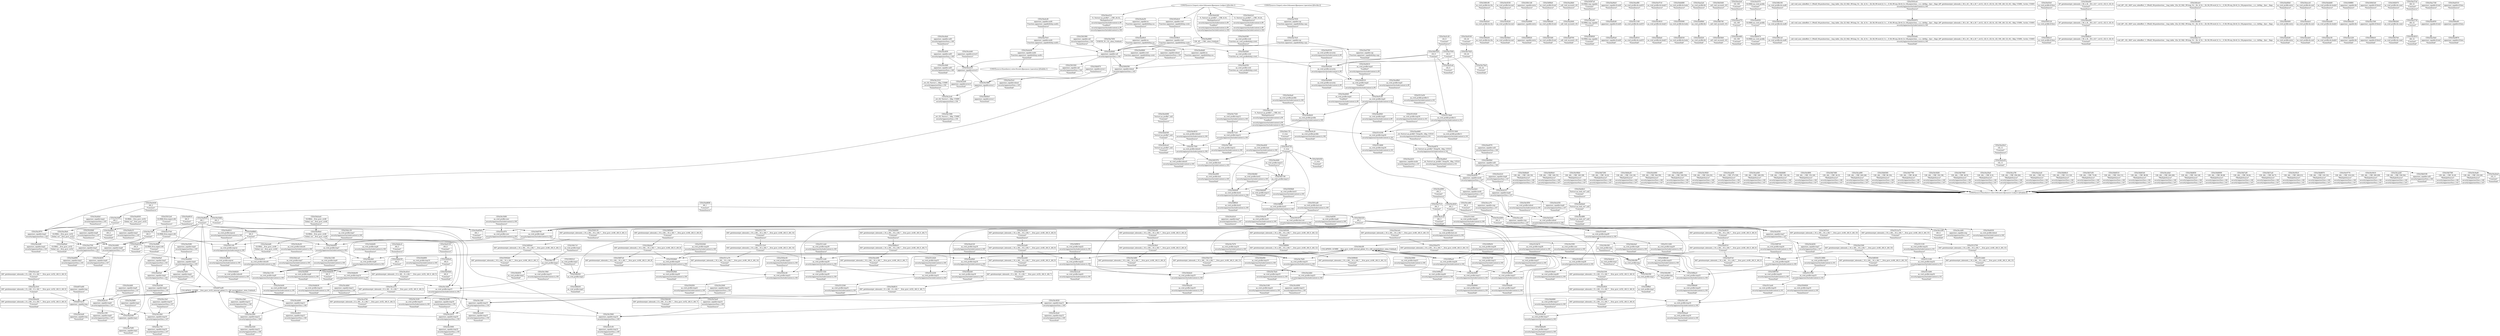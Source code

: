 digraph {
	CE0x5361990 [shape=record,shape=Mrecord,label="{CE0x5361990|apparmor_capable:call|security/apparmor/lsm.c,144|*SummSource*}"]
	CE0x54a3760 [shape=record,shape=Mrecord,label="{CE0x54a3760|apparmor_capable:tmp3|security/apparmor/lsm.c,145}"]
	CE0x54ef2e0 [shape=record,shape=Mrecord,label="{CE0x54ef2e0|aa_cred_profile:lor.rhs}"]
	CE0x54c42a0 [shape=record,shape=Mrecord,label="{CE0x54c42a0|apparmor_capable:tmp13|security/apparmor/lsm.c,149|*SummSink*}"]
	CE0x54db6f0 [shape=record,shape=Mrecord,label="{CE0x54db6f0|aa_cred_profile:tmp8|security/apparmor/include/context.h,100|*SummSource*}"]
	CE0x54e8310 [shape=record,shape=Mrecord,label="{CE0x54e8310|aa_cred_profile:tmp4|*LoadInst*|security/apparmor/include/context.h,99}"]
	CE0x54a7630 [shape=record,shape=Mrecord,label="{CE0x54a7630|apparmor_capable:cap|Function::apparmor_capable&Arg::cap::|*SummSource*}"]
	CE0x54c5c50 [shape=record,shape=Mrecord,label="{CE0x54c5c50|apparmor_capable:tmp14|security/apparmor/lsm.c,149|*SummSink*}"]
	CE0x54f8300 [shape=record,shape=Mrecord,label="{CE0x54f8300|i64*_getelementptr_inbounds_(_16_x_i64_,_16_x_i64_*___llvm_gcov_ctr46,_i64_0,_i64_10)|*Constant*|*SummSink*}"]
	CE0x54b58e0 [shape=record,shape=Mrecord,label="{CE0x54b58e0|aa_cred_profile:lor.end|*SummSink*}"]
	CE0x54a6930 [shape=record,shape=Mrecord,label="{CE0x54a6930|GLOBAL:__llvm_gcov_ctr52|Global_var:__llvm_gcov_ctr52|*SummSource*}"]
	CE0x54c2a60 [shape=record,shape=Mrecord,label="{CE0x54c2a60|apparmor_capable:tmp15|security/apparmor/lsm.c,150|*SummSink*}"]
	CE0x54f9640 [shape=record,shape=Mrecord,label="{CE0x54f9640|i64*_getelementptr_inbounds_(_16_x_i64_,_16_x_i64_*___llvm_gcov_ctr46,_i64_0,_i64_12)|*Constant*|*SummSink*}"]
	CE0x5513260 [shape=record,shape=Mrecord,label="{CE0x5513260|aa_cred_profile:tmp32|security/apparmor/include/context.h,101|*SummSink*}"]
	CE0x54b6bc0 [shape=record,shape=Mrecord,label="{CE0x54b6bc0|i64*_getelementptr_inbounds_(_16_x_i64_,_16_x_i64_*___llvm_gcov_ctr46,_i64_0,_i64_7)|*Constant*}"]
	CE0x550e070 [shape=record,shape=Mrecord,label="{CE0x550e070|i64*_getelementptr_inbounds_(_16_x_i64_,_16_x_i64_*___llvm_gcov_ctr46,_i64_0,_i64_13)|*Constant*}"]
	CE0x54ddcc0 [shape=record,shape=Mrecord,label="{CE0x54ddcc0|i64_5|*Constant*|*SummSource*}"]
	CE0x54e4f80 [shape=record,shape=Mrecord,label="{CE0x54e4f80|%struct.aa_task_cxt*_null|*Constant*|*SummSink*}"]
	CE0x54c1cf0 [shape=record,shape=Mrecord,label="{CE0x54c1cf0|aa_cred_profile:tmp16|security/apparmor/include/context.h,100}"]
	CE0x54a2de0 [shape=record,shape=Mrecord,label="{CE0x54a2de0|apparmor_capable:mode|security/apparmor/lsm.c,147|*SummSink*}"]
	CE0x5510ef0 [shape=record,shape=Mrecord,label="{CE0x5510ef0|aa_cred_profile:tmp29|security/apparmor/include/context.h,100}"]
	CE0x54a70c0 [shape=record,shape=Mrecord,label="{CE0x54a70c0|apparmor_capable:audit|Function::apparmor_capable&Arg::audit::}"]
	CE0x5514680 [shape=record,shape=Mrecord,label="{CE0x5514680|aa_cred_profile:tmp34|security/apparmor/include/context.h,101|*SummSink*}"]
	CE0x54f1970 [shape=record,shape=Mrecord,label="{CE0x54f1970|aa_cred_profile:lnot|security/apparmor/include/context.h,100}"]
	CE0x54b8870 [shape=record,shape=Mrecord,label="{CE0x54b8870|128:_i64,_:_CRE_120,124_|*MultipleSource*|security/apparmor/lsm.c,146|security/apparmor/lsm.c,147}"]
	CE0x54dcba0 [shape=record,shape=Mrecord,label="{CE0x54dcba0|GLOBAL:__llvm_gcov_ctr46|Global_var:__llvm_gcov_ctr46|*SummSource*}"]
	CE0x54c9770 [shape=record,shape=Mrecord,label="{CE0x54c9770|128:_i64,_:_CRE_216,224_|*MultipleSource*|security/apparmor/lsm.c,146|security/apparmor/lsm.c,147}"]
	CE0x54ce830 [shape=record,shape=Mrecord,label="{CE0x54ce830|apparmor_capable:call3|security/apparmor/lsm.c,148}"]
	CE0x54fe520 [shape=record,shape=Mrecord,label="{CE0x54fe520|i64_1|*Constant*}"]
	CE0x550e3e0 [shape=record,shape=Mrecord,label="{CE0x550e3e0|i64*_getelementptr_inbounds_(_16_x_i64_,_16_x_i64_*___llvm_gcov_ctr46,_i64_0,_i64_13)|*Constant*|*SummSource*}"]
	CE0x54c9410 [shape=record,shape=Mrecord,label="{CE0x54c9410|128:_i64,_:_CRE_200,208_|*MultipleSource*|security/apparmor/lsm.c,146|security/apparmor/lsm.c,147}"]
	CE0x54fe2f0 [shape=record,shape=Mrecord,label="{CE0x54fe2f0|COLLAPSED:_GCMRE___llvm_gcov_ctr46_internal_global_16_x_i64_zeroinitializer:_elem_0:default:}"]
	CE0x5510b70 [shape=record,shape=Mrecord,label="{CE0x5510b70|aa_cred_profile:tmp28|security/apparmor/include/context.h,100|*SummSource*}"]
	CE0x54bf610 [shape=record,shape=Mrecord,label="{CE0x54bf610|i64*_getelementptr_inbounds_(_8_x_i64_,_8_x_i64_*___llvm_gcov_ctr52,_i64_0,_i64_7)|*Constant*}"]
	CE0x54df5f0 [shape=record,shape=Mrecord,label="{CE0x54df5f0|aa_cred_profile:tmp6|security/apparmor/include/context.h,100|*SummSource*}"]
	CE0x5504aa0 [shape=record,shape=Mrecord,label="{CE0x5504aa0|aa_cred_profile:tmp16|security/apparmor/include/context.h,100|*SummSink*}"]
	CE0x54a5df0 [shape=record,shape=Mrecord,label="{CE0x54a5df0|i64_2|*Constant*}"]
	CE0x54a9090 [shape=record,shape=Mrecord,label="{CE0x54a9090|apparmor_capable:entry}"]
	CE0x54f0fe0 [shape=record,shape=Mrecord,label="{CE0x54f0fe0|aa_cred_profile:if.end|*SummSource*}"]
	CE0x54b6f00 [shape=record,shape=Mrecord,label="{CE0x54b6f00|i64*_getelementptr_inbounds_(_16_x_i64_,_16_x_i64_*___llvm_gcov_ctr46,_i64_0,_i64_7)|*Constant*|*SummSource*}"]
	CE0x54bf470 [shape=record,shape=Mrecord,label="{CE0x54bf470|apparmor_capable:error.1|*SummSource*}"]
	CE0x54c58f0 [shape=record,shape=Mrecord,label="{CE0x54c58f0|apparmor_capable:error.1}"]
	CE0x54a8700 [shape=record,shape=Mrecord,label="{CE0x54a8700|_call_void_mcount()_#2|*SummSink*}"]
	CE0x5361a00 [shape=record,shape=Mrecord,label="{CE0x5361a00|GLOBAL:cap_capable|*Constant*}"]
	CE0x54cca70 [shape=record,shape=Mrecord,label="{CE0x54cca70|apparmor_capable:cmp|security/apparmor/lsm.c,147|*SummSource*}"]
	CE0x54a5350 [shape=record,shape=Mrecord,label="{CE0x54a5350|apparmor_capable:tobool|security/apparmor/lsm.c,145|*SummSource*}"]
	CE0x54dde00 [shape=record,shape=Mrecord,label="{CE0x54dde00|aa_cred_profile:tmp14|security/apparmor/include/context.h,100}"]
	CE0x54a96f0 [shape=record,shape=Mrecord,label="{CE0x54a96f0|128:_i8*,_:_CRE:_elem_0:default:}"]
	CE0x5501ad0 [shape=record,shape=Mrecord,label="{CE0x5501ad0|aa_cred_profile:lnot.ext|security/apparmor/include/context.h,100|*SummSource*}"]
	CE0x54a6390 [shape=record,shape=Mrecord,label="{CE0x54a6390|aa_cred_profile:cred|Function::aa_cred_profile&Arg::cred::|*SummSource*}"]
	CE0x54faba0 [shape=record,shape=Mrecord,label="{CE0x54faba0|i64*_getelementptr_inbounds_(_16_x_i64_,_16_x_i64_*___llvm_gcov_ctr46,_i64_0,_i64_8)|*Constant*}"]
	CE0x607ee10 [shape=record,shape=Mrecord,label="{CE0x607ee10|apparmor_capable:tmp}"]
	CE0x54cbb50 [shape=record,shape=Mrecord,label="{CE0x54cbb50|apparmor_capable:tmp8|security/apparmor/lsm.c,147|*SummSink*}"]
	CE0x54f07a0 [shape=record,shape=Mrecord,label="{CE0x54f07a0|i64*_getelementptr_inbounds_(_16_x_i64_,_16_x_i64_*___llvm_gcov_ctr46,_i64_0,_i64_8)|*Constant*|*SummSink*}"]
	CE0x54a8620 [shape=record,shape=Mrecord,label="{CE0x54a8620|i64_1|*Constant*}"]
	CE0x54a82d0 [shape=record,shape=Mrecord,label="{CE0x54a82d0|apparmor_capable:if.end4}"]
	CE0x54caeb0 [shape=record,shape=Mrecord,label="{CE0x54caeb0|128:_i64,_:_CRE_536,544_|*MultipleSource*|security/apparmor/lsm.c,146|security/apparmor/lsm.c,147}"]
	CE0x54c19b0 [shape=record,shape=Mrecord,label="{CE0x54c19b0|aa_cred_profile:tmp15|security/apparmor/include/context.h,100|*SummSource*}"]
	CE0x54e47c0 [shape=record,shape=Mrecord,label="{CE0x54e47c0|aa_cred_profile:tobool1|security/apparmor/include/context.h,100|*SummSink*}"]
	CE0x54b75f0 [shape=record,shape=Mrecord,label="{CE0x54b75f0|128:_i64,_:_CRE_32,40_|*MultipleSource*|security/apparmor/lsm.c,146|security/apparmor/lsm.c,147}"]
	CE0x54a38a0 [shape=record,shape=Mrecord,label="{CE0x54a38a0|GLOBAL:__llvm_gcov_ctr52|Global_var:__llvm_gcov_ctr52}"]
	CE0x54cb9d0 [shape=record,shape=Mrecord,label="{CE0x54cb9d0|apparmor_capable:tmp8|security/apparmor/lsm.c,147|*SummSource*}"]
	CE0x54c3d10 [shape=record,shape=Mrecord,label="{CE0x54c3d10|i64*_getelementptr_inbounds_(_8_x_i64_,_8_x_i64_*___llvm_gcov_ctr52,_i64_0,_i64_6)|*Constant*|*SummSink*}"]
	CE0x54c5490 [shape=record,shape=Mrecord,label="{CE0x54c5490|aa_cred_profile:conv|security/apparmor/include/context.h,100|*SummSource*}"]
	CE0x54c2ca0 [shape=record,shape=Mrecord,label="{CE0x54c2ca0|_ret_i32_%error.1,_!dbg_!15489|security/apparmor/lsm.c,150}"]
	CE0x54ff0f0 [shape=record,shape=Mrecord,label="{CE0x54ff0f0|aa_cred_profile:lnot3|security/apparmor/include/context.h,100}"]
	CE0x54c9ad0 [shape=record,shape=Mrecord,label="{CE0x54c9ad0|128:_i64,_:_CRE_232,240_|*MultipleSource*|security/apparmor/lsm.c,146|security/apparmor/lsm.c,147}"]
	CE0x54ef010 [shape=record,shape=Mrecord,label="{CE0x54ef010|aa_cred_profile:do.end10|*SummSink*}"]
	CE0x54eef80 [shape=record,shape=Mrecord,label="{CE0x54eef80|aa_cred_profile:do.end10|*SummSource*}"]
	CE0x54a4e40 [shape=record,shape=Mrecord,label="{CE0x54a4e40|apparmor_capable:audit|Function::apparmor_capable&Arg::audit::|*SummSink*}"]
	CE0x54c8220 [shape=record,shape=Mrecord,label="{CE0x54c8220|aa_cred_profile:lor.end}"]
	CE0x54c1160 [shape=record,shape=Mrecord,label="{CE0x54c1160|aa_cred_profile:do.end10}"]
	CE0x54e0fd0 [shape=record,shape=Mrecord,label="{CE0x54e0fd0|aa_cred_profile:tmp8|security/apparmor/include/context.h,100|*SummSink*}"]
	CE0x54f8740 [shape=record,shape=Mrecord,label="{CE0x54f8740|aa_cred_profile:tmp24|security/apparmor/include/context.h,100|*SummSource*}"]
	CE0x54c0610 [shape=record,shape=Mrecord,label="{CE0x54c0610|aa_cred_profile:do.body5}"]
	CE0x54cb550 [shape=record,shape=Mrecord,label="{CE0x54cb550|apparmor_capable:tmp7|security/apparmor/lsm.c,147}"]
	CE0x54dc170 [shape=record,shape=Mrecord,label="{CE0x54dc170|i1_true|*Constant*|*SummSource*}"]
	CE0x54b0190 [shape=record,shape=Mrecord,label="{CE0x54b0190|apparmor_capable:call1|security/apparmor/lsm.c,146|*SummSink*}"]
	CE0x54ddd30 [shape=record,shape=Mrecord,label="{CE0x54ddd30|i64_5|*Constant*|*SummSink*}"]
	CE0x54dd530 [shape=record,shape=Mrecord,label="{CE0x54dd530|aa_cred_profile:do.body|*SummSink*}"]
	CE0x54f00a0 [shape=record,shape=Mrecord,label="{CE0x54f00a0|i64*_getelementptr_inbounds_(_16_x_i64_,_16_x_i64_*___llvm_gcov_ctr46,_i64_0,_i64_1)|*Constant*}"]
	CE0x54cd090 [shape=record,shape=Mrecord,label="{CE0x54cd090|i64_3|*Constant*|*SummSource*}"]
	CE0x54a89b0 [shape=record,shape=Mrecord,label="{CE0x54a89b0|aa_cred_profile:bb}"]
	CE0x5513fd0 [shape=record,shape=Mrecord,label="{CE0x5513fd0|aa_cred_profile:profile11|security/apparmor/include/context.h,101|*SummSink*}"]
	CE0x54fb740 [shape=record,shape=Mrecord,label="{CE0x54fb740|_call_void_mcount()_#2}"]
	"CONST[source:0(mediator),value:2(dynamic)][purpose:{subject}][SnkIdx:0]"
	CE0x607ee80 [shape=record,shape=Mrecord,label="{CE0x607ee80|apparmor_capable:tmp|*SummSource*}"]
	CE0x54ea270 [shape=record,shape=Mrecord,label="{CE0x54ea270|i32_100|*Constant*}"]
	CE0x54f9b50 [shape=record,shape=Mrecord,label="{CE0x54f9b50|aa_cred_profile:tmp26|security/apparmor/include/context.h,100|*SummSource*}"]
	CE0x54b0470 [shape=record,shape=Mrecord,label="{CE0x54b0470|GLOBAL:aa_cred_profile|*Constant*|*SummSink*}"]
	CE0x54ceb40 [shape=record,shape=Mrecord,label="{CE0x54ceb40|apparmor_capable:error.0|*SummSource*}"]
	CE0x54fb100 [shape=record,shape=Mrecord,label="{CE0x54fb100|aa_cred_profile:do.end8|*SummSource*}"]
	CE0x54af430 [shape=record,shape=Mrecord,label="{CE0x54af430|GLOBAL:aa_cred_profile|*Constant*}"]
	CE0x54eb540 [shape=record,shape=Mrecord,label="{CE0x54eb540|%struct.aa_profile*_null|*Constant*}"]
	CE0x54cbcc0 [shape=record,shape=Mrecord,label="{CE0x54cbcc0|apparmor_capable:tmp9|security/apparmor/lsm.c,147}"]
	CE0x5503e60 [shape=record,shape=Mrecord,label="{CE0x5503e60|_call_void_asm_sideeffect_1:_09ud2_0A.pushsection___bug_table,_22a_22_0A2:_09.long_1b_-_2b,_$_0:c_-_2b_0A_09.word_$_1:c_,_0_0A_09.org_2b+$_2:c_0A.popsection_,_i,i,i,_dirflag_,_fpsr_,_flags_(i8*_getelementptr_inbounds_(_36_x_i8_,_36_x_i8_*_.str12,_i32_0,_i32_0),_i32_100,_i64_12)_#2,_!dbg_!15490,_!srcloc_!15493|security/apparmor/include/context.h,100|*SummSink*}"]
	CE0x54b90e0 [shape=record,shape=Mrecord,label="{CE0x54b90e0|128:_i64,_:_CRE_148,152_|*MultipleSource*|security/apparmor/lsm.c,146|security/apparmor/lsm.c,147}"]
	CE0x54dee80 [shape=record,shape=Mrecord,label="{CE0x54dee80|i64*_getelementptr_inbounds_(_16_x_i64_,_16_x_i64_*___llvm_gcov_ctr46,_i64_0,_i64_4)|*Constant*|*SummSource*}"]
	CE0x5513de0 [shape=record,shape=Mrecord,label="{CE0x5513de0|aa_cred_profile:profile11|security/apparmor/include/context.h,101}"]
	CE0x54a5f70 [shape=record,shape=Mrecord,label="{CE0x54a5f70|GLOBAL:aa_cred_profile|*Constant*|*SummSource*}"]
	CE0x54fe920 [shape=record,shape=Mrecord,label="{CE0x54fe920|aa_cred_profile:tmp3}"]
	CE0x5512230 [shape=record,shape=Mrecord,label="{CE0x5512230|aa_cred_profile:tmp31|security/apparmor/include/context.h,100}"]
	CE0x54fe750 [shape=record,shape=Mrecord,label="{CE0x54fe750|aa_cred_profile:tmp2}"]
	CE0x54b00b0 [shape=record,shape=Mrecord,label="{CE0x54b00b0|apparmor_capable:call1|security/apparmor/lsm.c,146}"]
	CE0x54cb3c0 [shape=record,shape=Mrecord,label="{CE0x54cb3c0|apparmor_capable:tmp6|security/apparmor/lsm.c,147|*SummSource*}"]
	CE0x549d390 [shape=record,shape=Mrecord,label="{CE0x549d390|apparmor_capable:tobool|security/apparmor/lsm.c,145}"]
	CE0x54fa6e0 [shape=record,shape=Mrecord,label="{CE0x54fa6e0|aa_cred_profile:tmp19|security/apparmor/include/context.h,100}"]
	CE0x550dbb0 [shape=record,shape=Mrecord,label="{CE0x550dbb0|aa_cred_profile:tmp27|security/apparmor/include/context.h,100}"]
	CE0x54ef220 [shape=record,shape=Mrecord,label="{CE0x54ef220|aa_cred_profile:bb|*SummSink*}"]
	CE0x54e9160 [shape=record,shape=Mrecord,label="{CE0x54e9160|i32_22|*Constant*|*SummSource*}"]
	CE0x5505120 [shape=record,shape=Mrecord,label="{CE0x5505120|aa_cred_profile:if.then}"]
	CE0x54e5db0 [shape=record,shape=Mrecord,label="{CE0x54e5db0|i64_2|*Constant*}"]
	CE0x54c90b0 [shape=record,shape=Mrecord,label="{CE0x54c90b0|128:_i64,_:_CRE_160,188_|*MultipleSource*|security/apparmor/lsm.c,146|security/apparmor/lsm.c,147}"]
	CE0x54ddb30 [shape=record,shape=Mrecord,label="{CE0x54ddb30|aa_cred_profile:tmp14|security/apparmor/include/context.h,100|*SummSink*}"]
	CE0x54f0eb0 [shape=record,shape=Mrecord,label="{CE0x54f0eb0|aa_cred_profile:if.end}"]
	CE0x54b7290 [shape=record,shape=Mrecord,label="{CE0x54b7290|128:_i64,_:_CRE_16,24_|*MultipleSource*|security/apparmor/lsm.c,146|security/apparmor/lsm.c,147}"]
	CE0x54ccd60 [shape=record,shape=Mrecord,label="{CE0x54ccd60|i64_4|*Constant*|*SummSource*}"]
	CE0x54ff020 [shape=record,shape=Mrecord,label="{CE0x54ff020|aa_cred_profile:lnot2|security/apparmor/include/context.h,100|*SummSink*}"]
	CE0x54b8a20 [shape=record,shape=Mrecord,label="{CE0x54b8a20|128:_i64,_:_CRE_124,128_|*MultipleSource*|security/apparmor/lsm.c,146|security/apparmor/lsm.c,147}"]
	CE0x54a2b30 [shape=record,shape=Mrecord,label="{CE0x54a2b30|apparmor_capable:mode|security/apparmor/lsm.c,147}"]
	CE0x54e6fc0 [shape=record,shape=Mrecord,label="{CE0x54e6fc0|%struct.aa_task_cxt*_null|*Constant*|*SummSource*}"]
	CE0x54a62b0 [shape=record,shape=Mrecord,label="{CE0x54a62b0|aa_cred_profile:cred|Function::aa_cred_profile&Arg::cred::}"]
	CE0x54a7b00 [shape=record,shape=Mrecord,label="{CE0x54a7b00|apparmor_capable:tmp4|security/apparmor/lsm.c,145|*SummSink*}"]
	CE0x54dcca0 [shape=record,shape=Mrecord,label="{CE0x54dcca0|aa_cred_profile:tmp7|security/apparmor/include/context.h,100|*SummSink*}"]
	CE0x54cd760 [shape=record,shape=Mrecord,label="{CE0x54cd760|i64*_getelementptr_inbounds_(_8_x_i64_,_8_x_i64_*___llvm_gcov_ctr52,_i64_0,_i64_5)|*Constant*|*SummSink*}"]
	CE0x54c55f0 [shape=record,shape=Mrecord,label="{CE0x54c55f0|aa_cred_profile:conv|security/apparmor/include/context.h,100|*SummSink*}"]
	CE0x54a25d0 [shape=record,shape=Mrecord,label="{CE0x54a25d0|apparmor_capable:tmp1}"]
	CE0x54ee690 [shape=record,shape=Mrecord,label="{CE0x54ee690|aa_cred_profile:lnot|security/apparmor/include/context.h,100|*SummSink*}"]
	CE0x54ce210 [shape=record,shape=Mrecord,label="{CE0x54ce210|apparmor_capable:error.0}"]
	CE0x55002b0 [shape=record,shape=Mrecord,label="{CE0x55002b0|i64*_getelementptr_inbounds_(_16_x_i64_,_16_x_i64_*___llvm_gcov_ctr46,_i64_0,_i64_1)|*Constant*|*SummSink*}"]
	CE0x54ee620 [shape=record,shape=Mrecord,label="{CE0x54ee620|aa_cred_profile:lnot|security/apparmor/include/context.h,100|*SummSource*}"]
	CE0x54e91d0 [shape=record,shape=Mrecord,label="{CE0x54e91d0|aa_cred_profile:tmp5|security/apparmor/include/context.h,99}"]
	CE0x54c7460 [shape=record,shape=Mrecord,label="{CE0x54c7460|aa_cred_profile:tmp12|security/apparmor/include/context.h,100|*SummSink*}"]
	CE0x54bef40 [shape=record,shape=Mrecord,label="{CE0x54bef40|i8*_getelementptr_inbounds_(_36_x_i8_,_36_x_i8_*_.str12,_i32_0,_i32_0)|*Constant*|*SummSource*}"]
	CE0x54fb1a0 [shape=record,shape=Mrecord,label="{CE0x54fb1a0|aa_cred_profile:do.end8|*SummSink*}"]
	CE0x54ecb90 [shape=record,shape=Mrecord,label="{CE0x54ecb90|i64*_getelementptr_inbounds_(_16_x_i64_,_16_x_i64_*___llvm_gcov_ctr46,_i64_0,_i64_7)|*Constant*|*SummSink*}"]
	CE0x54e9240 [shape=record,shape=Mrecord,label="{CE0x54e9240|aa_cred_profile:security|security/apparmor/include/context.h,99}"]
	CE0x54cb060 [shape=record,shape=Mrecord,label="{CE0x54cb060|128:_i64,_:_CRE_544,592_|*MultipleSource*|security/apparmor/lsm.c,146|security/apparmor/lsm.c,147}"]
	CE0x54cad00 [shape=record,shape=Mrecord,label="{CE0x54cad00|128:_i64,_:_CRE_528,536_|*MultipleSource*|security/apparmor/lsm.c,146|security/apparmor/lsm.c,147}"]
	CE0x54587a0 [shape=record,shape=Mrecord,label="{CE0x54587a0|GLOBAL:cap_capable|*Constant*|*SummSource*}"]
	CE0x54ee8d0 [shape=record,shape=Mrecord,label="{CE0x54ee8d0|aa_cred_profile:tmp13|*SummSource*}"]
	CE0x54fcdc0 [shape=record,shape=Mrecord,label="{CE0x54fcdc0|void_(i8*,_i32,_i64)*_asm_sideeffect_1:_09ud2_0A.pushsection___bug_table,_22a_22_0A2:_09.long_1b_-_2b,_$_0:c_-_2b_0A_09.word_$_1:c_,_0_0A_09.org_2b+$_2:c_0A.popsection_,_i,i,i,_dirflag_,_fpsr_,_flags_|*SummSource*}"]
	CE0x54a9660 [shape=record,shape=Mrecord,label="{CE0x54a9660|apparmor_capable:cred|Function::apparmor_capable&Arg::cred::|*SummSink*}"]
	CE0x54cb5c0 [shape=record,shape=Mrecord,label="{CE0x54cb5c0|apparmor_capable:tmp7|security/apparmor/lsm.c,147|*SummSource*}"]
	"CONST[source:1(input),value:2(dynamic)][purpose:{operation}][SrcIdx:2]"
	CE0x5361920 [shape=record,shape=Mrecord,label="{CE0x5361920|apparmor_capable:call|security/apparmor/lsm.c,144|*SummSink*}"]
	CE0x54b0400 [shape=record,shape=Mrecord,label="{CE0x54b0400|aa_cred_profile:entry}"]
	CE0x54c9920 [shape=record,shape=Mrecord,label="{CE0x54c9920|128:_i64,_:_CRE_224,232_|*MultipleSource*|security/apparmor/lsm.c,146|security/apparmor/lsm.c,147}"]
	CE0x54ce280 [shape=record,shape=Mrecord,label="{CE0x54ce280|apparmor_capable:tmp12|security/apparmor/lsm.c,148}"]
	CE0x54c3380 [shape=record,shape=Mrecord,label="{CE0x54c3380|_ret_i32_%error.1,_!dbg_!15489|security/apparmor/lsm.c,150|*SummSink*}"]
	CE0x549f020 [shape=record,shape=Mrecord,label="{CE0x549f020|apparmor_capable:entry|*SummSink*}"]
	CE0x54ccb00 [shape=record,shape=Mrecord,label="{CE0x54ccb00|apparmor_capable:cmp|security/apparmor/lsm.c,147|*SummSink*}"]
	CE0x54a29c0 [shape=record,shape=Mrecord,label="{CE0x54a29c0|i32_11|*Constant*|*SummSource*}"]
	CE0x5512700 [shape=record,shape=Mrecord,label="{CE0x5512700|i64*_getelementptr_inbounds_(_16_x_i64_,_16_x_i64_*___llvm_gcov_ctr46,_i64_0,_i64_15)|*Constant*}"]
	CE0x54f1650 [shape=record,shape=Mrecord,label="{CE0x54f1650|i1_true|*Constant*|*SummSink*}"]
	CE0x54cab50 [shape=record,shape=Mrecord,label="{CE0x54cab50|128:_i64,_:_CRE_272,528_|*MultipleSource*|security/apparmor/lsm.c,146|security/apparmor/lsm.c,147}"]
	CE0x54bf780 [shape=record,shape=Mrecord,label="{CE0x54bf780|i64*_getelementptr_inbounds_(_8_x_i64_,_8_x_i64_*___llvm_gcov_ctr52,_i64_0,_i64_7)|*Constant*|*SummSource*}"]
	CE0x5511a70 [shape=record,shape=Mrecord,label="{CE0x5511a70|i64*_getelementptr_inbounds_(_16_x_i64_,_16_x_i64_*___llvm_gcov_ctr46,_i64_0,_i64_14)|*Constant*|*SummSink*}"]
	CE0x54a26b0 [shape=record,shape=Mrecord,label="{CE0x54a26b0|_call_void_mcount()_#2|*SummSource*}"]
	CE0x54ed920 [shape=record,shape=Mrecord,label="{CE0x54ed920|aa_cred_profile:tmp5|security/apparmor/include/context.h,99|*SummSink*}"]
	CE0x54e1340 [shape=record,shape=Mrecord,label="{CE0x54e1340|aa_cred_profile:tmp9|security/apparmor/include/context.h,100|*SummSource*}"]
	CE0x54ca640 [shape=record,shape=Mrecord,label="{CE0x54ca640|128:_i64,_:_CRE_248,256_|*MultipleSource*|security/apparmor/lsm.c,146|security/apparmor/lsm.c,147}"]
	CE0x54e6610 [shape=record,shape=Mrecord,label="{CE0x54e6610|i64*_getelementptr_inbounds_(_16_x_i64_,_16_x_i64_*___llvm_gcov_ctr46,_i64_0,_i64_0)|*Constant*|*SummSource*}"]
	CE0x54e5eb0 [shape=record,shape=Mrecord,label="{CE0x54e5eb0|aa_cred_profile:tobool|security/apparmor/include/context.h,100}"]
	CE0x5512db0 [shape=record,shape=Mrecord,label="{CE0x5512db0|i64*_getelementptr_inbounds_(_16_x_i64_,_16_x_i64_*___llvm_gcov_ctr46,_i64_0,_i64_15)|*Constant*|*SummSink*}"]
	CE0x54b8d80 [shape=record,shape=Mrecord,label="{CE0x54b8d80|128:_i64,_:_CRE_136,144_|*MultipleSource*|security/apparmor/lsm.c,146|security/apparmor/lsm.c,147}"]
	CE0x550ddd0 [shape=record,shape=Mrecord,label="{CE0x550ddd0|aa_cred_profile:tmp27|security/apparmor/include/context.h,100|*SummSource*}"]
	CE0x54eede0 [shape=record,shape=Mrecord,label="{CE0x54eede0|aa_cred_profile:do.end|*SummSink*}"]
	CE0x54ceef0 [shape=record,shape=Mrecord,label="{CE0x54ceef0|apparmor_capable:error.0|*SummSink*}"]
	CE0x54ebc50 [shape=record,shape=Mrecord,label="{CE0x54ebc50|aa_cred_profile:do.body6|*SummSink*}"]
	CE0x54c8f00 [shape=record,shape=Mrecord,label="{CE0x54c8f00|128:_i64,_:_CRE_152,160_|*MultipleSource*|security/apparmor/lsm.c,146|security/apparmor/lsm.c,147}"]
	CE0x54a4f30 [shape=record,shape=Mrecord,label="{CE0x54a4f30|i64_2|*Constant*|*SummSink*}"]
	CE0x5511e40 [shape=record,shape=Mrecord,label="{CE0x5511e40|aa_cred_profile:tmp30|security/apparmor/include/context.h,100}"]
	CE0x54eebc0 [shape=record,shape=Mrecord,label="{CE0x54eebc0|aa_cred_profile:do.end}"]
	CE0x54a6a10 [shape=record,shape=Mrecord,label="{CE0x54a6a10|apparmor_capable:tmp3|security/apparmor/lsm.c,145|*SummSource*}"]
	CE0x54a7050 [shape=record,shape=Mrecord,label="{CE0x54a7050|i32_0|*Constant*}"]
	CE0x54f17d0 [shape=record,shape=Mrecord,label="{CE0x54f17d0|aa_cred_profile:tmp13}"]
	CE0x54f9bc0 [shape=record,shape=Mrecord,label="{CE0x54f9bc0|aa_cred_profile:tmp26|security/apparmor/include/context.h,100|*SummSink*}"]
	CE0x54fa4d0 [shape=record,shape=Mrecord,label="{CE0x54fa4d0|aa_cred_profile:tmp18|security/apparmor/include/context.h,100|*SummSink*}"]
	CE0x54cdfc0 [shape=record,shape=Mrecord,label="{CE0x54cdfc0|apparmor_capable:tmp11|security/apparmor/lsm.c,148|*SummSink*}"]
	CE0x54e57d0 [shape=record,shape=Mrecord,label="{CE0x54e57d0|aa_cred_profile:tmp11|security/apparmor/include/context.h,100|*SummSource*}"]
	CE0x54bf0c0 [shape=record,shape=Mrecord,label="{CE0x54bf0c0|i8*_getelementptr_inbounds_(_36_x_i8_,_36_x_i8_*_.str12,_i32_0,_i32_0)|*Constant*|*SummSink*}"]
	CE0x54b7480 [shape=record,shape=Mrecord,label="{CE0x54b7480|128:_i64,_:_CRE_24,32_|*MultipleSource*|security/apparmor/lsm.c,146|security/apparmor/lsm.c,147}"]
	CE0x54c0fe0 [shape=record,shape=Mrecord,label="{CE0x54c0fe0|i64*_getelementptr_inbounds_(_16_x_i64_,_16_x_i64_*___llvm_gcov_ctr46,_i64_0,_i64_4)|*Constant*}"]
	CE0x5501870 [shape=record,shape=Mrecord,label="{CE0x5501870|aa_cred_profile:lnot.ext|security/apparmor/include/context.h,100}"]
	CE0x54ef810 [shape=record,shape=Mrecord,label="{CE0x54ef810|aa_cred_profile:expval|security/apparmor/include/context.h,100|*SummSource*}"]
	CE0x5510b00 [shape=record,shape=Mrecord,label="{CE0x5510b00|aa_cred_profile:tmp28|security/apparmor/include/context.h,100}"]
	CE0x54cb630 [shape=record,shape=Mrecord,label="{CE0x54cb630|apparmor_capable:tmp7|security/apparmor/lsm.c,147|*SummSink*}"]
	CE0x5459fc0 [shape=record,shape=Mrecord,label="{CE0x5459fc0|apparmor_capable:cred|Function::apparmor_capable&Arg::cred::}"]
	CE0x54e3340 [shape=record,shape=Mrecord,label="{CE0x54e3340|i64*_getelementptr_inbounds_(_16_x_i64_,_16_x_i64_*___llvm_gcov_ctr46,_i64_0,_i64_10)|*Constant*}"]
	CE0x54f8f90 [shape=record,shape=Mrecord,label="{CE0x54f8f90|i64*_getelementptr_inbounds_(_16_x_i64_,_16_x_i64_*___llvm_gcov_ctr46,_i64_0,_i64_12)|*Constant*}"]
	CE0x54a4570 [shape=record,shape=Mrecord,label="{CE0x54a4570|apparmor_capable:call1|security/apparmor/lsm.c,146|*SummSource*}"]
	CE0x5514190 [shape=record,shape=Mrecord,label="{CE0x5514190|aa_cred_profile:tmp34|security/apparmor/include/context.h,101}"]
	CE0x54cb350 [shape=record,shape=Mrecord,label="{CE0x54cb350|apparmor_capable:tmp6|security/apparmor/lsm.c,147|*SummSink*}"]
	CE0x54cc100 [shape=record,shape=Mrecord,label="{CE0x54cc100|apparmor_capable:tmp9|security/apparmor/lsm.c,147|*SummSink*}"]
	CE0x54c7b00 [shape=record,shape=Mrecord,label="{CE0x54c7b00|aa_cred_profile:tmp10|security/apparmor/include/context.h,100}"]
	CE0x54a1220 [shape=record,shape=Mrecord,label="{CE0x54a1220|apparmor_capable:bb|*SummSink*}"]
	CE0x54a2ba0 [shape=record,shape=Mrecord,label="{CE0x54a2ba0|i32_11|*Constant*|*SummSink*}"]
	CE0x54ea460 [shape=record,shape=Mrecord,label="{CE0x54ea460|i32_100|*Constant*|*SummSink*}"]
	CE0x54f87b0 [shape=record,shape=Mrecord,label="{CE0x54f87b0|aa_cred_profile:tmp24|security/apparmor/include/context.h,100|*SummSink*}"]
	CE0x54f0d30 [shape=record,shape=Mrecord,label="{CE0x54f0d30|aa_cred_profile:lor.rhs|*SummSink*}"]
	CE0x54ca490 [shape=record,shape=Mrecord,label="{CE0x54ca490|128:_i64,_:_CRE_240,248_|*MultipleSource*|security/apparmor/lsm.c,146|security/apparmor/lsm.c,147}"]
	CE0x54b8360 [shape=record,shape=Mrecord,label="{CE0x54b8360|128:_i64,_:_CRE_96,104_|*MultipleSource*|security/apparmor/lsm.c,146|security/apparmor/lsm.c,147}"]
	CE0x54a7fa0 [shape=record,shape=Mrecord,label="{CE0x54a7fa0|i64_0|*Constant*}"]
	CE0x54cd5c0 [shape=record,shape=Mrecord,label="{CE0x54cd5c0|i64*_getelementptr_inbounds_(_8_x_i64_,_8_x_i64_*___llvm_gcov_ctr52,_i64_0,_i64_5)|*Constant*|*SummSource*}"]
	CE0x54a8010 [shape=record,shape=Mrecord,label="{CE0x54a8010|i64_0|*Constant*|*SummSource*}"]
	CE0x54c7500 [shape=record,shape=Mrecord,label="{CE0x54c7500|aa_cred_profile:tobool1|security/apparmor/include/context.h,100}"]
	CE0x54b7790 [shape=record,shape=Mrecord,label="{CE0x54b7790|128:_i64,_:_CRE_40,48_|*MultipleSource*|security/apparmor/lsm.c,146|security/apparmor/lsm.c,147}"]
	CE0x550def0 [shape=record,shape=Mrecord,label="{CE0x550def0|aa_cred_profile:tmp27|security/apparmor/include/context.h,100|*SummSink*}"]
	CE0x54cb210 [shape=record,shape=Mrecord,label="{CE0x54cb210|apparmor_capable:tmp6|security/apparmor/lsm.c,147}"]
	CE0x54dcdb0 [shape=record,shape=Mrecord,label="{CE0x54dcdb0|aa_cred_profile:tmp8|security/apparmor/include/context.h,100}"]
	CE0x54faa20 [shape=record,shape=Mrecord,label="{CE0x54faa20|aa_cred_profile:tmp19|security/apparmor/include/context.h,100|*SummSink*}"]
	CE0x54e2b20 [shape=record,shape=Mrecord,label="{CE0x54e2b20|i64*_getelementptr_inbounds_(_16_x_i64_,_16_x_i64_*___llvm_gcov_ctr46,_i64_0,_i64_9)|*Constant*|*SummSource*}"]
	CE0x54af2a0 [shape=record,shape=Mrecord,label="{CE0x54af2a0|apparmor_capable:tmp5|security/apparmor/lsm.c,145}"]
	CE0x55113c0 [shape=record,shape=Mrecord,label="{CE0x55113c0|i64*_getelementptr_inbounds_(_16_x_i64_,_16_x_i64_*___llvm_gcov_ctr46,_i64_0,_i64_14)|*Constant*}"]
	CE0x54cd260 [shape=record,shape=Mrecord,label="{CE0x54cd260|i64_4|*Constant*}"]
	CE0x54a15b0 [shape=record,shape=Mrecord,label="{CE0x54a15b0|apparmor_capable:if.then2}"]
	CE0x54f0460 [shape=record,shape=Mrecord,label="{CE0x54f0460|i64*_getelementptr_inbounds_(_16_x_i64_,_16_x_i64_*___llvm_gcov_ctr46,_i64_0,_i64_8)|*Constant*|*SummSource*}"]
	CE0x54a8690 [shape=record,shape=Mrecord,label="{CE0x54a8690|i64_1|*Constant*|*SummSource*}"]
	CE0x54fa900 [shape=record,shape=Mrecord,label="{CE0x54fa900|aa_cred_profile:tmp19|security/apparmor/include/context.h,100|*SummSource*}"]
	CE0x54c9260 [shape=record,shape=Mrecord,label="{CE0x54c9260|128:_i64,_:_CRE_192,196_|*MultipleSource*|security/apparmor/lsm.c,146|security/apparmor/lsm.c,147}"]
	CE0x54ed640 [shape=record,shape=Mrecord,label="{CE0x54ed640|aa_cred_profile:tmp4|*LoadInst*|security/apparmor/include/context.h,99|*SummSink*}"]
	CE0x54b5440 [shape=record,shape=Mrecord,label="{CE0x54b5440|_call_void_mcount()_#2|*SummSource*}"]
	CE0x54dcc30 [shape=record,shape=Mrecord,label="{CE0x54dcc30|aa_cred_profile:tmp7|security/apparmor/include/context.h,100|*SummSource*}"]
	CE0x54e0a80 [shape=record,shape=Mrecord,label="{CE0x54e0a80|GLOBAL:__llvm_gcov_ctr46|Global_var:__llvm_gcov_ctr46|*SummSink*}"]
	CE0x54e9aa0 [shape=record,shape=Mrecord,label="{CE0x54e9aa0|aa_cred_profile:profile|security/apparmor/include/context.h,100|*SummSource*}"]
	CE0x54c1660 [shape=record,shape=Mrecord,label="{CE0x54c1660|aa_cred_profile:tmp15|security/apparmor/include/context.h,100}"]
	CE0x5502f50 [shape=record,shape=Mrecord,label="{CE0x5502f50|aa_cred_profile:tmp21|security/apparmor/include/context.h,100|*SummSink*}"]
	CE0x54e76e0 [shape=record,shape=Mrecord,label="{CE0x54e76e0|i32_22|*Constant*|*SummSink*}"]
	CE0x54e2ca0 [shape=record,shape=Mrecord,label="{CE0x54e2ca0|aa_cred_profile:tmp22|security/apparmor/include/context.h,100|*SummSink*}"]
	CE0x54e8b20 [shape=record,shape=Mrecord,label="{CE0x54e8b20|aa_cred_profile:profile|security/apparmor/include/context.h,100}"]
	CE0x54e9c20 [shape=record,shape=Mrecord,label="{CE0x54e9c20|aa_cred_profile:profile|security/apparmor/include/context.h,100|*SummSink*}"]
	CE0x54b59c0 [shape=record,shape=Mrecord,label="{CE0x54b59c0|aa_cred_profile:do.end8}"]
	CE0x54b7940 [shape=record,shape=Mrecord,label="{CE0x54b7940|128:_i64,_:_CRE_48,52_|*MultipleSource*|security/apparmor/lsm.c,146|security/apparmor/lsm.c,147}"]
	CE0x54e9400 [shape=record,shape=Mrecord,label="{CE0x54e9400|aa_cred_profile:security|security/apparmor/include/context.h,99|*SummSink*}"]
	CE0x54e7620 [shape=record,shape=Mrecord,label="{CE0x54e7620|i32_22|*Constant*}"]
	CE0x5504c20 [shape=record,shape=Mrecord,label="{CE0x5504c20|aa_cred_profile:tmp17|security/apparmor/include/context.h,100}"]
	CE0x54ea2e0 [shape=record,shape=Mrecord,label="{CE0x54ea2e0|i32_100|*Constant*|*SummSource*}"]
	CE0x54e6030 [shape=record,shape=Mrecord,label="{CE0x54e6030|aa_cred_profile:tobool|security/apparmor/include/context.h,100|*SummSink*}"]
	CE0x55028d0 [shape=record,shape=Mrecord,label="{CE0x55028d0|aa_cred_profile:tmp20|security/apparmor/include/context.h,100}"]
	CE0x54a5430 [shape=record,shape=Mrecord,label="{CE0x54a5430|i64_2|*Constant*|*SummSource*}"]
	CE0x54c8330 [shape=record,shape=Mrecord,label="{CE0x54c8330|aa_cred_profile:lor.end|*SummSource*}"]
	CE0x549ff00 [shape=record,shape=Mrecord,label="{CE0x549ff00|apparmor_capable:bb|*SummSource*}"]
	CE0x54bfda0 [shape=record,shape=Mrecord,label="{CE0x54bfda0|aa_cred_profile:do.body5|*SummSink*}"]
	CE0x5502e30 [shape=record,shape=Mrecord,label="{CE0x5502e30|aa_cred_profile:tmp21|security/apparmor/include/context.h,100|*SummSource*}"]
	CE0x54b8bd0 [shape=record,shape=Mrecord,label="{CE0x54b8bd0|128:_i64,_:_CRE_128,136_|*MultipleSource*|security/apparmor/lsm.c,146|security/apparmor/lsm.c,147}"]
	CE0x54ddc50 [shape=record,shape=Mrecord,label="{CE0x54ddc50|i64_5|*Constant*}"]
	CE0x54c07c0 [shape=record,shape=Mrecord,label="{CE0x54c07c0|aa_cred_profile:do.body5|*SummSource*}"]
	CE0x54ce8a0 [shape=record,shape=Mrecord,label="{CE0x54ce8a0|apparmor_capable:call3|security/apparmor/lsm.c,148|*SummSource*}"]
	CE0x54a30a0 [shape=record,shape=Mrecord,label="{CE0x54a30a0|128:_i64,_:_CRE_8,16_|*MultipleSource*|security/apparmor/lsm.c,146|security/apparmor/lsm.c,147}"]
	CE0x54a4cd0 [shape=record,shape=Mrecord,label="{CE0x54a4cd0|apparmor_capable:audit|Function::apparmor_capable&Arg::audit::|*SummSource*}"]
	CE0x54e8960 [shape=record,shape=Mrecord,label="{CE0x54e8960|aa_cred_profile:tmp11|security/apparmor/include/context.h,100|*SummSink*}"]
	CE0x54dfd20 [shape=record,shape=Mrecord,label="{CE0x54dfd20|aa_cred_profile:tobool4|security/apparmor/include/context.h,100|*SummSink*}"]
	CE0x54df860 [shape=record,shape=Mrecord,label="{CE0x54df860|i64_0|*Constant*}"]
	CE0x54c2e90 [shape=record,shape=Mrecord,label="{CE0x54c2e90|apparmor_capable:tmp16|security/apparmor/lsm.c,150|*SummSource*}"]
	CE0x54de4a0 [shape=record,shape=Mrecord,label="{CE0x54de4a0|aa_cred_profile:tmp6|security/apparmor/include/context.h,100|*SummSink*}"]
	CE0x54ef3e0 [shape=record,shape=Mrecord,label="{CE0x54ef3e0|aa_cred_profile:if.then|*SummSource*}"]
	CE0x54dfee0 [shape=record,shape=Mrecord,label="{CE0x54dfee0|i64_6|*Constant*}"]
	CE0x54ca7f0 [shape=record,shape=Mrecord,label="{CE0x54ca7f0|128:_i64,_:_CRE_256,264_|*MultipleSource*|security/apparmor/lsm.c,146|security/apparmor/lsm.c,147}"]
	CE0x54e8410 [shape=record,shape=Mrecord,label="{CE0x54e8410|aa_cred_profile:tmp4|*LoadInst*|security/apparmor/include/context.h,99|*SummSource*}"]
	CE0x55131f0 [shape=record,shape=Mrecord,label="{CE0x55131f0|aa_cred_profile:tmp32|security/apparmor/include/context.h,101|*SummSource*}"]
	CE0x54fe830 [shape=record,shape=Mrecord,label="{CE0x54fe830|aa_cred_profile:tmp2|*SummSink*}"]
	CE0x54fd260 [shape=record,shape=Mrecord,label="{CE0x54fd260|aa_cred_profile:tmp13|*SummSink*}"]
	CE0x54fb2b0 [shape=record,shape=Mrecord,label="{CE0x54fb2b0|aa_cred_profile:do.cond}"]
	CE0x54af4a0 [shape=record,shape=Mrecord,label="{CE0x54af4a0|apparmor_capable:tmp5|security/apparmor/lsm.c,145|*SummSource*}"]
	CE0x5500130 [shape=record,shape=Mrecord,label="{CE0x5500130|i64*_getelementptr_inbounds_(_16_x_i64_,_16_x_i64_*___llvm_gcov_ctr46,_i64_0,_i64_1)|*Constant*|*SummSource*}"]
	CE0x54c2d10 [shape=record,shape=Mrecord,label="{CE0x54c2d10|apparmor_capable:tmp16|security/apparmor/lsm.c,150}"]
	CE0x54ab890 [shape=record,shape=Mrecord,label="{CE0x54ab890|apparmor_capable:tmp3|security/apparmor/lsm.c,145|*SummSink*}"]
	CE0x54a7b90 [shape=record,shape=Mrecord,label="{CE0x54a7b90|apparmor_capable:tmp1|*SummSink*}"]
	CE0x54cf190 [shape=record,shape=Mrecord,label="{CE0x54cf190|i64*_getelementptr_inbounds_(_8_x_i64_,_8_x_i64_*___llvm_gcov_ctr52,_i64_0,_i64_6)|*Constant*|*SummSource*}"]
	CE0x54ed0b0 [shape=record,shape=Mrecord,label="{CE0x54ed0b0|aa_cred_profile:tmp18|security/apparmor/include/context.h,100}"]
	CE0x54c3000 [shape=record,shape=Mrecord,label="{CE0x54c3000|apparmor_capable:tmp16|security/apparmor/lsm.c,150|*SummSink*}"]
	CE0x54e2db0 [shape=record,shape=Mrecord,label="{CE0x54e2db0|aa_cred_profile:tmp23|security/apparmor/include/context.h,100}"]
	CE0x545a0c0 [shape=record,shape=Mrecord,label="{CE0x545a0c0|apparmor_capable:cred|Function::apparmor_capable&Arg::cred::|*SummSource*}"]
	CE0x54e5600 [shape=record,shape=Mrecord,label="{CE0x54e5600|aa_cred_profile:tmp11|security/apparmor/include/context.h,100}"]
	CE0x5503ce0 [shape=record,shape=Mrecord,label="{CE0x5503ce0|_call_void_asm_sideeffect_1:_09ud2_0A.pushsection___bug_table,_22a_22_0A2:_09.long_1b_-_2b,_$_0:c_-_2b_0A_09.word_$_1:c_,_0_0A_09.org_2b+$_2:c_0A.popsection_,_i,i,i,_dirflag_,_fpsr_,_flags_(i8*_getelementptr_inbounds_(_36_x_i8_,_36_x_i8_*_.str12,_i32_0,_i32_0),_i32_100,_i64_12)_#2,_!dbg_!15490,_!srcloc_!15493|security/apparmor/include/context.h,100|*SummSource*}"]
	CE0x54e3d80 [shape=record,shape=Mrecord,label="{CE0x54e3d80|i64*_getelementptr_inbounds_(_16_x_i64_,_16_x_i64_*___llvm_gcov_ctr46,_i64_0,_i64_4)|*Constant*|*SummSink*}"]
	CE0x54ae2a0 [shape=record,shape=Mrecord,label="{CE0x54ae2a0|aa_cred_profile:bb|*SummSource*}"]
	CE0x54e2730 [shape=record,shape=Mrecord,label="{CE0x54e2730|i64_12|*Constant*}"]
	CE0x54ab900 [shape=record,shape=Mrecord,label="{CE0x54ab900|apparmor_capable:tmp4|security/apparmor/lsm.c,145}"]
	CE0x54cd1a0 [shape=record,shape=Mrecord,label="{CE0x54cd1a0|i64_3|*Constant*|*SummSink*}"]
	CE0x54cdd40 [shape=record,shape=Mrecord,label="{CE0x54cdd40|apparmor_capable:tmp11|security/apparmor/lsm.c,148}"]
	CE0x54f8ac0 [shape=record,shape=Mrecord,label="{CE0x54f8ac0|aa_cred_profile:tmp25|security/apparmor/include/context.h,100}"]
	CE0x54ce520 [shape=record,shape=Mrecord,label="{CE0x54ce520|apparmor_capable:tmp12|security/apparmor/lsm.c,148|*SummSink*}"]
	CE0x5513e50 [shape=record,shape=Mrecord,label="{CE0x5513e50|aa_cred_profile:profile11|security/apparmor/include/context.h,101|*SummSource*}"]
	CE0x54a4a50 [shape=record,shape=Mrecord,label="{CE0x54a4a50|apparmor_capable:ns|Function::apparmor_capable&Arg::ns::|*SummSource*}"]
	CE0x54f9ea0 [shape=record,shape=Mrecord,label="{CE0x54f9ea0|aa_cred_profile:tmp22|security/apparmor/include/context.h,100}"]
	CE0x54a60b0 [shape=record,shape=Mrecord,label="{CE0x54a60b0|aa_cred_profile:entry|*SummSource*}"]
	CE0x54a94e0 [shape=record,shape=Mrecord,label="{CE0x54a94e0|apparmor_capable:if.end4|*SummSource*}"]
	CE0x5513880 [shape=record,shape=Mrecord,label="{CE0x5513880|aa_cred_profile:tmp33|security/apparmor/include/context.h,101|*SummSource*}"]
	CE0x54df790 [shape=record,shape=Mrecord,label="{CE0x54df790|aa_cred_profile:tmp6|security/apparmor/include/context.h,100}"]
	CE0x54de820 [shape=record,shape=Mrecord,label="{CE0x54de820|aa_cred_profile:tmp7|security/apparmor/include/context.h,100}"]
	CE0x54ac870 [shape=record,shape=Mrecord,label="{CE0x54ac870|aa_cred_profile:conv|security/apparmor/include/context.h,100}"]
	CE0x54fe590 [shape=record,shape=Mrecord,label="{CE0x54fe590|aa_cred_profile:tmp1}"]
	CE0x54a3ed0 [shape=record,shape=Mrecord,label="{CE0x54a3ed0|apparmor_capable:tmp|*SummSink*}"]
	CE0x54a69a0 [shape=record,shape=Mrecord,label="{CE0x54a69a0|GLOBAL:__llvm_gcov_ctr52|Global_var:__llvm_gcov_ctr52|*SummSink*}"]
	CE0x54e37c0 [shape=record,shape=Mrecord,label="{CE0x54e37c0|i64_3|*Constant*}"]
	CE0x54ad6e0 [shape=record,shape=Mrecord,label="{CE0x54ad6e0|_ret_%struct.aa_profile*_%tmp34,_!dbg_!15510|security/apparmor/include/context.h,101|*SummSink*}"]
	CE0x54fb5c0 [shape=record,shape=Mrecord,label="{CE0x54fb5c0|aa_cred_profile:tmp3|*SummSource*}"]
	CE0x54e08a0 [shape=record,shape=Mrecord,label="{CE0x54e08a0|GLOBAL:__llvm_gcov_ctr46|Global_var:__llvm_gcov_ctr46}"]
	CE0x54a2ca0 [shape=record,shape=Mrecord,label="{CE0x54a2ca0|128:_i64,_:_CRE_0,8_|*MultipleSource*|security/apparmor/lsm.c,146|security/apparmor/lsm.c,147}"]
	CE0x54a3a90 [shape=record,shape=Mrecord,label="{CE0x54a3a90|apparmor_capable:tmp2|security/apparmor/lsm.c,145|*SummSink*}"]
	CE0x54f27b0 [shape=record,shape=Mrecord,label="{CE0x54f27b0|aa_cred_profile:do.cond|*SummSink*}"]
	"CONST[source:1(input),value:2(dynamic)][purpose:{subject}][SrcIdx:1]"
	CE0x54a6240 [shape=record,shape=Mrecord,label="{CE0x54a6240|aa_cred_profile:entry|*SummSink*}"]
	CE0x54e3060 [shape=record,shape=Mrecord,label="{CE0x54e3060|aa_cred_profile:tmp23|security/apparmor/include/context.h,100|*SummSource*}"]
	CE0x54a18a0 [shape=record,shape=Mrecord,label="{CE0x54a18a0|apparmor_capable:if.end|*SummSink*}"]
	CE0x54efe10 [shape=record,shape=Mrecord,label="{CE0x54efe10|aa_cred_profile:tmp1|*SummSource*}"]
	CE0x54b6a00 [shape=record,shape=Mrecord,label="{CE0x54b6a00|aa_cred_profile:tmp17|security/apparmor/include/context.h,100|*SummSink*}"]
	CE0x54ce9d0 [shape=record,shape=Mrecord,label="{CE0x54ce9d0|apparmor_capable:call3|security/apparmor/lsm.c,148|*SummSink*}"]
	CE0x54c3310 [shape=record,shape=Mrecord,label="{CE0x54c3310|_ret_i32_%error.1,_!dbg_!15489|security/apparmor/lsm.c,150|*SummSource*}"]
	CE0x54dd480 [shape=record,shape=Mrecord,label="{CE0x54dd480|aa_cred_profile:do.body|*SummSource*}"]
	CE0x54b5520 [shape=record,shape=Mrecord,label="{CE0x54b5520|i32_0|*Constant*}"]
	CE0x54c2040 [shape=record,shape=Mrecord,label="{CE0x54c2040|apparmor_capable:tmp15|security/apparmor/lsm.c,150|*SummSource*}"]
	CE0x54c4020 [shape=record,shape=Mrecord,label="{CE0x54c4020|apparmor_capable:tmp13|security/apparmor/lsm.c,149}"]
	CE0x54b86c0 [shape=record,shape=Mrecord,label="{CE0x54b86c0|128:_i64,_:_CRE_112,120_|*MultipleSource*|security/apparmor/lsm.c,146|security/apparmor/lsm.c,147}"]
	CE0x54b7e50 [shape=record,shape=Mrecord,label="{CE0x54b7e50|128:_i64,_:_CRE_72,80_|*MultipleSource*|security/apparmor/lsm.c,146|security/apparmor/lsm.c,147}"]
	CE0x5512420 [shape=record,shape=Mrecord,label="{CE0x5512420|aa_cred_profile:tmp31|security/apparmor/include/context.h,100|*SummSource*}"]
	CE0x54b8510 [shape=record,shape=Mrecord,label="{CE0x54b8510|128:_i64,_:_CRE_104,112_|*MultipleSource*|security/apparmor/lsm.c,146|security/apparmor/lsm.c,147}"]
	CE0x55029b0 [shape=record,shape=Mrecord,label="{CE0x55029b0|aa_cred_profile:tmp20|security/apparmor/include/context.h,100|*SummSink*}"]
	CE0x549d1b0 [shape=record,shape=Mrecord,label="{CE0x549d1b0|apparmor_capable:if.then2|*SummSource*}"]
	CE0x54f10d0 [shape=record,shape=Mrecord,label="{CE0x54f10d0|aa_cred_profile:if.end|*SummSink*}"]
	CE0x54bf4e0 [shape=record,shape=Mrecord,label="{CE0x54bf4e0|apparmor_capable:error.1|*SummSink*}"]
	CE0x54fe490 [shape=record,shape=Mrecord,label="{CE0x54fe490|aa_cred_profile:tmp|*SummSink*}"]
	CE0x54ad460 [shape=record,shape=Mrecord,label="{CE0x54ad460|_ret_%struct.aa_profile*_%tmp34,_!dbg_!15510|security/apparmor/include/context.h,101|*SummSource*}"]
	CE0x54a53c0 [shape=record,shape=Mrecord,label="{CE0x54a53c0|apparmor_capable:tobool|security/apparmor/lsm.c,145|*SummSink*}"]
	CE0x54ddf00 [shape=record,shape=Mrecord,label="{CE0x54ddf00|aa_cred_profile:tmp14|security/apparmor/include/context.h,100|*SummSource*}"]
	CE0x54a74c0 [shape=record,shape=Mrecord,label="{CE0x54a74c0|apparmor_capable:cap|Function::apparmor_capable&Arg::cap::}"]
	CE0x54e9330 [shape=record,shape=Mrecord,label="{CE0x54e9330|aa_cred_profile:security|security/apparmor/include/context.h,99|*SummSource*}"]
	CE0x54a8100 [shape=record,shape=Mrecord,label="{CE0x54a8100|i64_0|*Constant*|*SummSink*}"]
	CE0x54ed8b0 [shape=record,shape=Mrecord,label="{CE0x54ed8b0|aa_cred_profile:tmp5|security/apparmor/include/context.h,99|*SummSource*}"]
	CE0x54a5c30 [shape=record,shape=Mrecord,label="{CE0x54a5c30|i32_0|*Constant*|*SummSource*}"]
	CE0x5510be0 [shape=record,shape=Mrecord,label="{CE0x5510be0|aa_cred_profile:tmp28|security/apparmor/include/context.h,100|*SummSink*}"]
	CE0x54a2a30 [shape=record,shape=Mrecord,label="{CE0x54a2a30|i32_11|*Constant*}"]
	CE0x54b81b0 [shape=record,shape=Mrecord,label="{CE0x54b81b0|128:_i64,_:_CRE_88,96_|*MultipleSource*|security/apparmor/lsm.c,146|security/apparmor/lsm.c,147}"]
	CE0x5513760 [shape=record,shape=Mrecord,label="{CE0x5513760|aa_cred_profile:tmp33|security/apparmor/include/context.h,101}"]
	CE0x54f8cb0 [shape=record,shape=Mrecord,label="{CE0x54f8cb0|aa_cred_profile:tmp25|security/apparmor/include/context.h,100|*SummSource*}"]
	CE0x54a2640 [shape=record,shape=Mrecord,label="{CE0x54a2640|_call_void_mcount()_#2}"]
	CE0x54f9ae0 [shape=record,shape=Mrecord,label="{CE0x54f9ae0|aa_cred_profile:tmp26|security/apparmor/include/context.h,100}"]
	CE0x54e4490 [shape=record,shape=Mrecord,label="{CE0x54e4490|%struct.aa_profile*_null|*Constant*|*SummSource*}"]
	CE0x54a5ca0 [shape=record,shape=Mrecord,label="{CE0x54a5ca0|i32_0|*Constant*|*SummSink*}"]
	CE0x54bfec0 [shape=record,shape=Mrecord,label="{CE0x54bfec0|aa_cred_profile:if.then|*SummSink*}"]
	CE0x607eef0 [shape=record,shape=Mrecord,label="{CE0x607eef0|COLLAPSED:_GCMRE___llvm_gcov_ctr52_internal_global_8_x_i64_zeroinitializer:_elem_0:default:}"]
	CE0x5511eb0 [shape=record,shape=Mrecord,label="{CE0x5511eb0|aa_cred_profile:tmp30|security/apparmor/include/context.h,100|*SummSource*}"]
	CE0x54c6ce0 [shape=record,shape=Mrecord,label="{CE0x54c6ce0|%struct.aa_profile*_null|*Constant*|*SummSink*}"]
	CE0x54eb240 [shape=record,shape=Mrecord,label="{CE0x54eb240|0:_%struct.aa_profile*,_:_CRE_8,16_|*MultipleSource*|security/apparmor/include/context.h,99|*LoadInst*|security/apparmor/include/context.h,99|security/apparmor/include/context.h,100}"]
	CE0x54b54b0 [shape=record,shape=Mrecord,label="{CE0x54b54b0|_call_void_mcount()_#2|*SummSink*}"]
	CE0x54ad350 [shape=record,shape=Mrecord,label="{CE0x54ad350|aa_cred_profile:cred|Function::aa_cred_profile&Arg::cred::|*SummSink*}"]
	CE0x54c0e00 [shape=record,shape=Mrecord,label="{CE0x54c0e00|aa_cred_profile:tmp9|security/apparmor/include/context.h,100|*SummSink*}"]
	CE0x54ea4d0 [shape=record,shape=Mrecord,label="{CE0x54ea4d0|i64*_getelementptr_inbounds_(_16_x_i64_,_16_x_i64_*___llvm_gcov_ctr46,_i64_0,_i64_9)|*Constant*|*SummSink*}"]
	CE0x54e2a60 [shape=record,shape=Mrecord,label="{CE0x54e2a60|i64*_getelementptr_inbounds_(_16_x_i64_,_16_x_i64_*___llvm_gcov_ctr46,_i64_0,_i64_9)|*Constant*}"]
	CE0x54a5760 [shape=record,shape=Mrecord,label="{CE0x54a5760|apparmor_capable:cap|Function::apparmor_capable&Arg::cap::|*SummSink*}"]
	CE0x54a1ae0 [shape=record,shape=Mrecord,label="{CE0x54a1ae0|i64*_getelementptr_inbounds_(_8_x_i64_,_8_x_i64_*___llvm_gcov_ctr52,_i64_0,_i64_0)|*Constant*|*SummSource*}"]
	CE0x54eba00 [shape=record,shape=Mrecord,label="{CE0x54eba00|aa_cred_profile:do.body6}"]
	CE0x550e720 [shape=record,shape=Mrecord,label="{CE0x550e720|i64*_getelementptr_inbounds_(_16_x_i64_,_16_x_i64_*___llvm_gcov_ctr46,_i64_0,_i64_13)|*Constant*|*SummSink*}"]
	CE0x54c4090 [shape=record,shape=Mrecord,label="{CE0x54c4090|apparmor_capable:tmp13|security/apparmor/lsm.c,149|*SummSource*}"]
	CE0x54cce90 [shape=record,shape=Mrecord,label="{CE0x54cce90|i64_4|*Constant*|*SummSink*}"]
	CE0x54fe7c0 [shape=record,shape=Mrecord,label="{CE0x54fe7c0|aa_cred_profile:tmp2|*SummSource*}"]
	CE0x54c71e0 [shape=record,shape=Mrecord,label="{CE0x54c71e0|aa_cred_profile:tmp12|security/apparmor/include/context.h,100}"]
	CE0x54fc800 [shape=record,shape=Mrecord,label="{CE0x54fc800|void_(i8*,_i32,_i64)*_asm_sideeffect_1:_09ud2_0A.pushsection___bug_table,_22a_22_0A2:_09.long_1b_-_2b,_$_0:c_-_2b_0A_09.word_$_1:c_,_0_0A_09.org_2b+$_2:c_0A.popsection_,_i,i,i,_dirflag_,_fpsr_,_flags_}"]
	CE0x54fffb0 [shape=record,shape=Mrecord,label="{CE0x54fffb0|aa_cred_profile:tmp1|*SummSink*}"]
	CE0x549c1d0 [shape=record,shape=Mrecord,label="{CE0x549c1d0|apparmor_capable:entry|*SummSource*}"]
	CE0x54c7b70 [shape=record,shape=Mrecord,label="{CE0x54c7b70|aa_cred_profile:tmp10|security/apparmor/include/context.h,100|*SummSource*}"]
	CE0x54cb460 [shape=record,shape=Mrecord,label="{CE0x54cb460|apparmor_capable:tmp8|security/apparmor/lsm.c,147}"]
	CE0x54a85b0 [shape=record,shape=Mrecord,label="{CE0x54a85b0|i64_1|*Constant*|*SummSink*}"]
	CE0x54a4fa0 [shape=record,shape=Mrecord,label="{CE0x54a4fa0|apparmor_capable:tmp2|security/apparmor/lsm.c,145|*SummSource*}"]
	CE0x54a3b80 [shape=record,shape=Mrecord,label="{CE0x54a3b80|apparmor_capable:tmp1|*SummSource*}"]
	CE0x54ac6b0 [shape=record,shape=Mrecord,label="{CE0x54ac6b0|aa_cred_profile:lnot.ext|security/apparmor/include/context.h,100|*SummSink*}"]
	CE0x54a7450 [shape=record,shape=Mrecord,label="{CE0x54a7450|VOIDTB_TE:_CE:_elem_0:default:}"]
	CE0x54be7c0 [shape=record,shape=Mrecord,label="{CE0x54be7c0|void_(i8*,_i32,_i64)*_asm_sideeffect_1:_09ud2_0A.pushsection___bug_table,_22a_22_0A2:_09.long_1b_-_2b,_$_0:c_-_2b_0A_09.word_$_1:c_,_0_0A_09.org_2b+$_2:c_0A.popsection_,_i,i,i,_dirflag_,_fpsr_,_flags_|*SummSink*}"]
	CE0x5502940 [shape=record,shape=Mrecord,label="{CE0x5502940|aa_cred_profile:tmp20|security/apparmor/include/context.h,100|*SummSource*}"]
	CE0x54fb630 [shape=record,shape=Mrecord,label="{CE0x54fb630|aa_cred_profile:tmp3|*SummSink*}"]
	CE0x54f9f10 [shape=record,shape=Mrecord,label="{CE0x54f9f10|aa_cred_profile:tmp22|security/apparmor/include/context.h,100|*SummSource*}"]
	"CONST[source:0(mediator),value:0(static)][purpose:{operation}][SnkIdx:1]"
	CE0x549ed20 [shape=record,shape=Mrecord,label="{CE0x549ed20|i64*_getelementptr_inbounds_(_8_x_i64_,_8_x_i64_*___llvm_gcov_ctr52,_i64_0,_i64_0)|*Constant*|*SummSink*}"]
	CE0x54f0c90 [shape=record,shape=Mrecord,label="{CE0x54f0c90|aa_cred_profile:lor.rhs|*SummSource*}"]
	CE0x54ce3b0 [shape=record,shape=Mrecord,label="{CE0x54ce3b0|apparmor_capable:tmp12|security/apparmor/lsm.c,148|*SummSource*}"]
	CE0x5500a50 [shape=record,shape=Mrecord,label="{CE0x5500a50|aa_cred_profile:lnot3|security/apparmor/include/context.h,100|*SummSink*}"]
	CE0x55110e0 [shape=record,shape=Mrecord,label="{CE0x55110e0|aa_cred_profile:tmp29|security/apparmor/include/context.h,100|*SummSource*}"]
	CE0x54ef910 [shape=record,shape=Mrecord,label="{CE0x54ef910|aa_cred_profile:tobool4|security/apparmor/include/context.h,100}"]
	CE0x54ca9a0 [shape=record,shape=Mrecord,label="{CE0x54ca9a0|128:_i64,_:_CRE_264,268_|*MultipleSource*|security/apparmor/lsm.c,146|security/apparmor/lsm.c,147}"]
	CE0x54a3970 [shape=record,shape=Mrecord,label="{CE0x54a3970|apparmor_capable:tmp2|security/apparmor/lsm.c,145}"]
	CE0x549eef0 [shape=record,shape=Mrecord,label="{CE0x549eef0|apparmor_capable:if.then}"]
	CE0x54eece0 [shape=record,shape=Mrecord,label="{CE0x54eece0|aa_cred_profile:do.end|*SummSource*}"]
	CE0x54a95a0 [shape=record,shape=Mrecord,label="{CE0x54a95a0|apparmor_capable:if.end4|*SummSink*}"]
	CE0x54e27a0 [shape=record,shape=Mrecord,label="{CE0x54e27a0|i64_12|*Constant*|*SummSource*}"]
	CE0x54a2d10 [shape=record,shape=Mrecord,label="{CE0x54a2d10|apparmor_capable:mode|security/apparmor/lsm.c,147|*SummSource*}"]
	CE0x54e4610 [shape=record,shape=Mrecord,label="{CE0x54e4610|aa_cred_profile:tobool1|security/apparmor/include/context.h,100|*SummSource*}"]
	CE0x54c57b0 [shape=record,shape=Mrecord,label="{CE0x54c57b0|GLOBAL:llvm.expect.i64|*Constant*}"]
	CE0x54e6510 [shape=record,shape=Mrecord,label="{CE0x54e6510|i64*_getelementptr_inbounds_(_16_x_i64_,_16_x_i64_*___llvm_gcov_ctr46,_i64_0,_i64_0)|*Constant*}"]
	CE0x54a19c0 [shape=record,shape=Mrecord,label="{CE0x54a19c0|i64*_getelementptr_inbounds_(_8_x_i64_,_8_x_i64_*___llvm_gcov_ctr52,_i64_0,_i64_0)|*Constant*}"]
	CE0x54a5280 [shape=record,shape=Mrecord,label="{CE0x54a5280|apparmor_capable:tmp4|security/apparmor/lsm.c,145|*SummSource*}"]
	CE0x54f8dd0 [shape=record,shape=Mrecord,label="{CE0x54f8dd0|aa_cred_profile:tmp25|security/apparmor/include/context.h,100|*SummSink*}"]
	CE0x54cddb0 [shape=record,shape=Mrecord,label="{CE0x54cddb0|apparmor_capable:tmp11|security/apparmor/lsm.c,148|*SummSource*}"]
	CE0x54cbfd0 [shape=record,shape=Mrecord,label="{CE0x54cbfd0|apparmor_capable:tmp9|security/apparmor/lsm.c,147|*SummSource*}"]
	CE0x54c88d0 [shape=record,shape=Mrecord,label="{CE0x54c88d0|aa_cred_profile:expval|security/apparmor/include/context.h,100|*SummSink*}"]
	CE0x5502c40 [shape=record,shape=Mrecord,label="{CE0x5502c40|aa_cred_profile:tmp21|security/apparmor/include/context.h,100}"]
	CE0x54f7fc0 [shape=record,shape=Mrecord,label="{CE0x54f7fc0|i64*_getelementptr_inbounds_(_16_x_i64_,_16_x_i64_*___llvm_gcov_ctr46,_i64_0,_i64_10)|*Constant*|*SummSource*}"]
	CE0x54cc5e0 [shape=record,shape=Mrecord,label="{CE0x54cc5e0|apparmor_capable:tmp10|security/apparmor/lsm.c,147|*SummSource*}"]
	CE0x54cc270 [shape=record,shape=Mrecord,label="{CE0x54cc270|i64*_getelementptr_inbounds_(_8_x_i64_,_8_x_i64_*___llvm_gcov_ctr52,_i64_0,_i64_5)|*Constant*}"]
	CE0x54ec1f0 [shape=record,shape=Mrecord,label="{CE0x54ec1f0|0:_%struct.aa_profile*,_:_CRE_0,8_|*MultipleSource*|security/apparmor/include/context.h,99|*LoadInst*|security/apparmor/include/context.h,99|security/apparmor/include/context.h,100}"]
	CE0x54a4bd0 [shape=record,shape=Mrecord,label="{CE0x54a4bd0|apparmor_capable:ns|Function::apparmor_capable&Arg::ns::|*SummSink*}"]
	CE0x5504920 [shape=record,shape=Mrecord,label="{CE0x5504920|aa_cred_profile:tmp16|security/apparmor/include/context.h,100|*SummSource*}"]
	CE0x54fe360 [shape=record,shape=Mrecord,label="{CE0x54fe360|aa_cred_profile:tmp|*SummSource*}"]
	CE0x54e67e0 [shape=record,shape=Mrecord,label="{CE0x54e67e0|i64*_getelementptr_inbounds_(_16_x_i64_,_16_x_i64_*___llvm_gcov_ctr46,_i64_0,_i64_0)|*Constant*|*SummSink*}"]
	CE0x54c5ae0 [shape=record,shape=Mrecord,label="{CE0x54c5ae0|apparmor_capable:tmp14|security/apparmor/lsm.c,149|*SummSource*}"]
	CE0x54ad670 [shape=record,shape=Mrecord,label="{CE0x54ad670|_ret_%struct.aa_profile*_%tmp34,_!dbg_!15510|security/apparmor/include/context.h,101}"]
	CE0x54c7be0 [shape=record,shape=Mrecord,label="{CE0x54c7be0|aa_cred_profile:tmp10|security/apparmor/include/context.h,100|*SummSink*}"]
	CE0x54f9300 [shape=record,shape=Mrecord,label="{CE0x54f9300|i64*_getelementptr_inbounds_(_16_x_i64_,_16_x_i64_*___llvm_gcov_ctr46,_i64_0,_i64_12)|*Constant*|*SummSource*}"]
	CE0x54fd440 [shape=record,shape=Mrecord,label="{CE0x54fd440|aa_cred_profile:lnot2|security/apparmor/include/context.h,100}"]
	CE0x5513a40 [shape=record,shape=Mrecord,label="{CE0x5513a40|aa_cred_profile:tmp33|security/apparmor/include/context.h,101|*SummSink*}"]
	CE0x54cf020 [shape=record,shape=Mrecord,label="{CE0x54cf020|i64*_getelementptr_inbounds_(_8_x_i64_,_8_x_i64_*___llvm_gcov_ctr52,_i64_0,_i64_6)|*Constant*}"]
	CE0x54c1b30 [shape=record,shape=Mrecord,label="{CE0x54c1b30|aa_cred_profile:tmp15|security/apparmor/include/context.h,100|*SummSink*}"]
	CE0x54fefb0 [shape=record,shape=Mrecord,label="{CE0x54fefb0|aa_cred_profile:lnot2|security/apparmor/include/context.h,100|*SummSource*}"]
	CE0x54e3180 [shape=record,shape=Mrecord,label="{CE0x54e3180|aa_cred_profile:tmp23|security/apparmor/include/context.h,100|*SummSink*}"]
	CE0x54fe280 [shape=record,shape=Mrecord,label="{CE0x54fe280|aa_cred_profile:tmp}"]
	CE0x54ef680 [shape=record,shape=Mrecord,label="{CE0x54ef680|GLOBAL:llvm.expect.i64|*Constant*|*SummSink*}"]
	CE0x5458920 [shape=record,shape=Mrecord,label="{CE0x5458920|GLOBAL:cap_capable|*Constant*|*SummSink*}"]
	CE0x54b8f30 [shape=record,shape=Mrecord,label="{CE0x54b8f30|128:_i64,_:_CRE_144,148_|*MultipleSource*|security/apparmor/lsm.c,146|security/apparmor/lsm.c,147}"]
	CE0x5512a70 [shape=record,shape=Mrecord,label="{CE0x5512a70|i64*_getelementptr_inbounds_(_16_x_i64_,_16_x_i64_*___llvm_gcov_ctr46,_i64_0,_i64_15)|*Constant*|*SummSource*}"]
	CE0x5511200 [shape=record,shape=Mrecord,label="{CE0x5511200|aa_cred_profile:tmp29|security/apparmor/include/context.h,100|*SummSink*}"]
	CE0x54bed00 [shape=record,shape=Mrecord,label="{CE0x54bed00|i8*_getelementptr_inbounds_(_36_x_i8_,_36_x_i8_*_.str12,_i32_0,_i32_0)|*Constant*}"]
	CE0x54e6de0 [shape=record,shape=Mrecord,label="{CE0x54e6de0|%struct.aa_task_cxt*_null|*Constant*}"]
	CE0x54c5960 [shape=record,shape=Mrecord,label="{CE0x54c5960|apparmor_capable:tmp14|security/apparmor/lsm.c,149}"]
	CE0x54cca00 [shape=record,shape=Mrecord,label="{CE0x54cca00|apparmor_capable:cmp|security/apparmor/lsm.c,147}"]
	CE0x54f86d0 [shape=record,shape=Mrecord,label="{CE0x54f86d0|aa_cred_profile:tmp24|security/apparmor/include/context.h,100}"]
	CE0x54e4750 [shape=record,shape=Mrecord,label="{CE0x54e4750|i1_true|*Constant*}"]
	CE0x549bfc0 [shape=record,shape=Mrecord,label="{CE0x549bfc0|apparmor_capable:if.then2|*SummSink*}"]
	CE0x54a4050 [shape=record,shape=Mrecord,label="{CE0x54a4050|apparmor_capable:if.end}"]
	CE0x5505090 [shape=record,shape=Mrecord,label="{CE0x5505090|aa_cred_profile:do.body}"]
	CE0x54f2670 [shape=record,shape=Mrecord,label="{CE0x54f2670|aa_cred_profile:do.cond|*SummSource*}"]
	CE0x54e02b0 [shape=record,shape=Mrecord,label="{CE0x54e02b0|i64_6|*Constant*|*SummSink*}"]
	CE0x54a9870 [shape=record,shape=Mrecord,label="{CE0x54a9870|apparmor_capable:if.then|*SummSink*}"]
	CE0x55008d0 [shape=record,shape=Mrecord,label="{CE0x55008d0|aa_cred_profile:lnot3|security/apparmor/include/context.h,100|*SummSource*}"]
	CE0x54eb3c0 [shape=record,shape=Mrecord,label="{CE0x54eb3c0|0:_%struct.aa_profile*,_:_CRE_16,24_|*MultipleSource*|security/apparmor/include/context.h,99|*LoadInst*|security/apparmor/include/context.h,99|security/apparmor/include/context.h,100}"]
	CE0x5514520 [shape=record,shape=Mrecord,label="{CE0x5514520|aa_cred_profile:tmp34|security/apparmor/include/context.h,101|*SummSource*}"]
	CE0x54e1150 [shape=record,shape=Mrecord,label="{CE0x54e1150|aa_cred_profile:tmp9|security/apparmor/include/context.h,100}"]
	CE0x54cc750 [shape=record,shape=Mrecord,label="{CE0x54cc750|apparmor_capable:tmp10|security/apparmor/lsm.c,147|*SummSink*}"]
	CE0x54e5f50 [shape=record,shape=Mrecord,label="{CE0x54e5f50|aa_cred_profile:tobool|security/apparmor/include/context.h,100|*SummSource*}"]
	CE0x54ee010 [shape=record,shape=Mrecord,label="{CE0x54ee010|0:_%struct.aa_profile*,_:_CRE_24,32_|*MultipleSource*|security/apparmor/include/context.h,99|*LoadInst*|security/apparmor/include/context.h,99|security/apparmor/include/context.h,100}"]
	CE0x54a4340 [shape=record,shape=Mrecord,label="{CE0x54a4340|apparmor_capable:tmp5|security/apparmor/lsm.c,145|*SummSink*}"]
	CE0x5503970 [shape=record,shape=Mrecord,label="{CE0x5503970|_call_void_asm_sideeffect_1:_09ud2_0A.pushsection___bug_table,_22a_22_0A2:_09.long_1b_-_2b,_$_0:c_-_2b_0A_09.word_$_1:c_,_0_0A_09.org_2b+$_2:c_0A.popsection_,_i,i,i,_dirflag_,_fpsr_,_flags_(i8*_getelementptr_inbounds_(_36_x_i8_,_36_x_i8_*_.str12,_i32_0,_i32_0),_i32_100,_i64_12)_#2,_!dbg_!15490,_!srcloc_!15493|security/apparmor/include/context.h,100}"]
	CE0x5512540 [shape=record,shape=Mrecord,label="{CE0x5512540|aa_cred_profile:tmp31|security/apparmor/include/context.h,100|*SummSink*}"]
	CE0x54a0310 [shape=record,shape=Mrecord,label="{CE0x54a0310|apparmor_capable:if.then|*SummSource*}"]
	CE0x54b6880 [shape=record,shape=Mrecord,label="{CE0x54b6880|aa_cred_profile:tmp17|security/apparmor/include/context.h,100|*SummSource*}"]
	CE0x549ee20 [shape=record,shape=Mrecord,label="{CE0x549ee20|apparmor_capable:bb}"]
	CE0x54e2810 [shape=record,shape=Mrecord,label="{CE0x54e2810|i64_12|*Constant*|*SummSink*}"]
	CE0x54b8000 [shape=record,shape=Mrecord,label="{CE0x54b8000|128:_i64,_:_CRE_80,88_|*MultipleSource*|security/apparmor/lsm.c,146|security/apparmor/lsm.c,147}"]
	CE0x54a46d0 [shape=record,shape=Mrecord,label="{CE0x54a46d0|apparmor_capable:call|security/apparmor/lsm.c,144}"]
	CE0x5511730 [shape=record,shape=Mrecord,label="{CE0x5511730|i64*_getelementptr_inbounds_(_16_x_i64_,_16_x_i64_*___llvm_gcov_ctr46,_i64_0,_i64_14)|*Constant*|*SummSource*}"]
	CE0x54c7320 [shape=record,shape=Mrecord,label="{CE0x54c7320|aa_cred_profile:tmp12|security/apparmor/include/context.h,100|*SummSource*}"]
	CE0x54ed120 [shape=record,shape=Mrecord,label="{CE0x54ed120|aa_cred_profile:tmp18|security/apparmor/include/context.h,100|*SummSource*}"]
	CE0x54a17d0 [shape=record,shape=Mrecord,label="{CE0x54a17d0|apparmor_capable:if.end|*SummSource*}"]
	CE0x54c1fd0 [shape=record,shape=Mrecord,label="{CE0x54c1fd0|apparmor_capable:tmp15|security/apparmor/lsm.c,150}"]
	CE0x5513180 [shape=record,shape=Mrecord,label="{CE0x5513180|aa_cred_profile:tmp32|security/apparmor/include/context.h,101}"]
	CE0x5511f20 [shape=record,shape=Mrecord,label="{CE0x5511f20|aa_cred_profile:tmp30|security/apparmor/include/context.h,100|*SummSink*}"]
	CE0x54cc4b0 [shape=record,shape=Mrecord,label="{CE0x54cc4b0|apparmor_capable:tmp10|security/apparmor/lsm.c,147}"]
	CE0x54bfc60 [shape=record,shape=Mrecord,label="{CE0x54bfc60|i64*_getelementptr_inbounds_(_8_x_i64_,_8_x_i64_*___llvm_gcov_ctr52,_i64_0,_i64_7)|*Constant*|*SummSink*}"]
	CE0x54c8a30 [shape=record,shape=Mrecord,label="{CE0x54c8a30|aa_cred_profile:tobool4|security/apparmor/include/context.h,100|*SummSource*}"]
	CE0x54b7af0 [shape=record,shape=Mrecord,label="{CE0x54b7af0|128:_i64,_:_CRE_56,64_|*MultipleSource*|security/apparmor/lsm.c,146|security/apparmor/lsm.c,147}"]
	CE0x54b7ca0 [shape=record,shape=Mrecord,label="{CE0x54b7ca0|128:_i64,_:_CRE_64,72_|*MultipleSource*|security/apparmor/lsm.c,146|security/apparmor/lsm.c,147}"]
	CE0x54cd020 [shape=record,shape=Mrecord,label="{CE0x54cd020|i64_3|*Constant*}"]
	CE0x54ebb60 [shape=record,shape=Mrecord,label="{CE0x54ebb60|aa_cred_profile:do.body6|*SummSource*}"]
	CE0x54c95c0 [shape=record,shape=Mrecord,label="{CE0x54c95c0|128:_i64,_:_CRE_208,212_|*MultipleSource*|security/apparmor/lsm.c,146|security/apparmor/lsm.c,147}"]
	CE0x54a49c0 [shape=record,shape=Mrecord,label="{CE0x54a49c0|apparmor_capable:ns|Function::apparmor_capable&Arg::ns::}"]
	CE0x54e0130 [shape=record,shape=Mrecord,label="{CE0x54e0130|i64_6|*Constant*|*SummSource*}"]
	CE0x55012e0 [shape=record,shape=Mrecord,label="{CE0x55012e0|GLOBAL:llvm.expect.i64|*Constant*|*SummSource*}"]
	CE0x5501160 [shape=record,shape=Mrecord,label="{CE0x5501160|aa_cred_profile:expval|security/apparmor/include/context.h,100}"]
	CE0x54fe590 -> CE0x54fe2f0
	CE0x54a5df0 -> CE0x54a3970
	CE0x54b00b0 -> CE0x54b0190
	CE0x54ec1f0 -> CE0x5514190
	CE0x54faba0 -> CE0x54f07a0
	CE0x54b8bd0 -> "CONST[source:0(mediator),value:2(dynamic)][purpose:{subject}][SnkIdx:0]"
	CE0x54dcdb0 -> CE0x54e0fd0
	CE0x54e91d0 -> CE0x54ed920
	CE0x54ee8d0 -> CE0x54f17d0
	CE0x54ad460 -> CE0x54ad670
	CE0x54cc4b0 -> CE0x54cc750
	CE0x54ce830 -> CE0x54ce210
	CE0x54ec1f0 -> CE0x54c71e0
	CE0x54e57d0 -> CE0x54e5600
	CE0x54b59c0 -> CE0x54fb1a0
	CE0x54c8330 -> CE0x54c8220
	CE0x54ddf00 -> CE0x54dde00
	CE0x54af2a0 -> CE0x607eef0
	CE0x5501870 -> CE0x54ac870
	CE0x54f1970 -> CE0x54ee690
	CE0x54db6f0 -> CE0x54dcdb0
	CE0x54c7b00 -> CE0x54e5600
	CE0x54b5440 -> CE0x54fb740
	CE0x54a38a0 -> CE0x54cb460
	CE0x54dd480 -> CE0x5505090
	CE0x5513de0 -> CE0x5514190
	CE0x54cd090 -> CE0x54cd020
	CE0x54f0eb0 -> CE0x54f10d0
	CE0x54a74c0 -> CE0x54a46d0
	CE0x54e5f50 -> CE0x54e5eb0
	CE0x54e5600 -> CE0x54e8960
	CE0x54b0400 -> CE0x54a6240
	CE0x54b7940 -> "CONST[source:0(mediator),value:2(dynamic)][purpose:{subject}][SnkIdx:0]"
	CE0x5503970 -> CE0x5503e60
	CE0x54de820 -> CE0x54dcdb0
	CE0x54e9aa0 -> CE0x54e8b20
	CE0x550e070 -> CE0x550e720
	CE0x55012e0 -> CE0x54c57b0
	CE0x54a2d10 -> CE0x54a2b30
	CE0x54fe520 -> CE0x550dbb0
	CE0x54e37c0 -> CE0x54df790
	CE0x54b6bc0 -> CE0x54ed0b0
	CE0x54cbcc0 -> CE0x54cc100
	CE0x54f00a0 -> CE0x54fe750
	CE0x607eef0 -> CE0x54cdd40
	CE0x5459fc0 -> CE0x54a62b0
	CE0x54a8620 -> CE0x54c2d10
	CE0x54c71e0 -> CE0x54c7500
	CE0x549d1b0 -> CE0x54a15b0
	CE0x54b7290 -> "CONST[source:0(mediator),value:2(dynamic)][purpose:{subject}][SnkIdx:0]"
	CE0x54df860 -> CE0x54c1660
	CE0x55028d0 -> CE0x5502c40
	CE0x54a82d0 -> CE0x54a95a0
	CE0x5501870 -> CE0x54ac6b0
	CE0x54e9160 -> CE0x54e7620
	CE0x54ebb60 -> CE0x54eba00
	CE0x54e4490 -> CE0x54eb540
	CE0x54cc270 -> CE0x54cdd40
	CE0x54cca00 -> CE0x54ccb00
	CE0x5511730 -> CE0x55113c0
	CE0x54c90b0 -> "CONST[source:0(mediator),value:2(dynamic)][purpose:{subject}][SnkIdx:0]"
	CE0x54f17d0 -> CE0x54fd260
	CE0x5361a00 -> CE0x5458920
	CE0x54f9300 -> CE0x54f8f90
	CE0x54c57b0 -> CE0x5501160
	CE0x54cca70 -> CE0x54cca00
	CE0x54e6fc0 -> CE0x54e6de0
	CE0x54ddcc0 -> CE0x54ddc50
	CE0x54fe520 -> CE0x54fe920
	CE0x54c9ad0 -> "CONST[source:0(mediator),value:2(dynamic)][purpose:{subject}][SnkIdx:0]"
	CE0x54c71e0 -> CE0x54c7460
	CE0x54cdd40 -> CE0x54cdfc0
	CE0x54e2db0 -> CE0x54e3180
	CE0x54a25d0 -> CE0x54a7b90
	CE0x5512700 -> CE0x5513180
	CE0x54cd020 -> CE0x54cca00
	CE0x54ef910 -> CE0x54dfd20
	CE0x5502c40 -> CE0x54fe2f0
	CE0x54f1970 -> CE0x54f17d0
	CE0x54c0610 -> CE0x54bfda0
	CE0x54ac870 -> CE0x54c55f0
	CE0x54cb210 -> CE0x54cb350
	CE0x54c9260 -> "CONST[source:0(mediator),value:2(dynamic)][purpose:{subject}][SnkIdx:0]"
	CE0x54cb060 -> "CONST[source:0(mediator),value:2(dynamic)][purpose:{subject}][SnkIdx:0]"
	CE0x549ee20 -> CE0x54a1220
	CE0x54cb550 -> CE0x54cb630
	CE0x54a70c0 -> CE0x54a46d0
	CE0x54dc170 -> CE0x54e4750
	CE0x54f9f10 -> CE0x54f9ea0
	CE0x5513760 -> CE0x5513a40
	CE0x54a5c30 -> CE0x54a7050
	CE0x549ff00 -> CE0x549ee20
	CE0x54e4750 -> CE0x54f1970
	CE0x54fe2f0 -> CE0x54c1cf0
	CE0x54f8ac0 -> CE0x54f8dd0
	CE0x5512230 -> CE0x5512540
	CE0x54e2a60 -> CE0x54f9ea0
	CE0x54f86d0 -> CE0x54f87b0
	CE0x607ee10 -> CE0x54a25d0
	CE0x54e5600 -> CE0x54fe2f0
	CE0x54ad670 -> CE0x54b00b0
	CE0x549d390 -> CE0x54a53c0
	CE0x54a7050 -> CE0x54a2b30
	CE0x55113c0 -> CE0x5511e40
	CE0x54f86d0 -> CE0x54f8ac0
	CE0x54fe590 -> CE0x54fffb0
	CE0x54fb5c0 -> CE0x54fe920
	CE0x54ab900 -> CE0x54a7b00
	CE0x54a38a0 -> CE0x54a3760
	CE0x54c19b0 -> CE0x54c1660
	CE0x54cf020 -> CE0x54c4020
	CE0x54cb210 -> CE0x54cca00
	CE0x54ed0b0 -> CE0x54fa6e0
	CE0x5502940 -> CE0x55028d0
	CE0x54df790 -> CE0x54de820
	CE0x54fd440 -> CE0x54ff0f0
	CE0x54fe520 -> CE0x5504c20
	CE0x54ce3b0 -> CE0x54ce280
	CE0x54e08a0 -> CE0x54c1660
	CE0x54c2d10 -> CE0x54c3000
	CE0x54f8ac0 -> CE0x54fe2f0
	CE0x54ce8a0 -> CE0x54ce830
	CE0x54a8620 -> CE0x54cc4b0
	CE0x54b6bc0 -> CE0x54ecb90
	CE0x54c4020 -> CE0x54c5960
	CE0x5513880 -> CE0x5513760
	CE0x5513de0 -> CE0x5513fd0
	CE0x54eba00 -> CE0x54ebc50
	CE0x54fefb0 -> CE0x54fd440
	CE0x54f9ea0 -> CE0x54e2db0
	CE0x54cca00 -> CE0x54cb550
	CE0x54fe360 -> CE0x54fe280
	CE0x54fe2f0 -> CE0x54f9ae0
	CE0x54dde00 -> CE0x54c1660
	CE0x54e1340 -> CE0x54e1150
	CE0x5510b00 -> CE0x5510ef0
	CE0x607eef0 -> CE0x54ab900
	CE0x54dfee0 -> CE0x54dde00
	CE0x54fc800 -> CE0x54be7c0
	CE0x54c1fd0 -> CE0x54c2a60
	CE0x54a8010 -> CE0x54df860
	CE0x54ca9a0 -> "CONST[source:0(mediator),value:2(dynamic)][purpose:{subject}][SnkIdx:0]"
	CE0x607eef0 -> CE0x54cbcc0
	CE0x54e9330 -> CE0x54e9240
	CE0x54fe750 -> CE0x54fe830
	CE0x54c57b0 -> CE0x54ef680
	CE0x54fe2f0 -> CE0x54fe280
	CE0x54f2670 -> CE0x54fb2b0
	CE0x54e27a0 -> CE0x54e2730
	"CONST[source:1(input),value:2(dynamic)][purpose:{subject}][SrcIdx:1]" -> CE0x54ee010
	CE0x54b86c0 -> "CONST[source:0(mediator),value:2(dynamic)][purpose:{subject}][SnkIdx:0]"
	CE0x54a5430 -> CE0x54a5df0
	CE0x54c1cf0 -> CE0x5504c20
	CE0x54cb9d0 -> CE0x54cb460
	CE0x54c7320 -> CE0x54c71e0
	CE0x549eef0 -> CE0x54a9870
	CE0x54f8cb0 -> CE0x54f8ac0
	CE0x54a9090 -> CE0x549f020
	CE0x54ad670 -> CE0x54ad6e0
	CE0x54b00b0 -> CE0x54a2b30
	CE0x54fe2f0 -> CE0x54dcdb0
	CE0x54e3060 -> CE0x54e2db0
	CE0x5504c20 -> CE0x54fe2f0
	CE0x5513760 -> CE0x54fe2f0
	CE0x5513e50 -> CE0x5513de0
	CE0x54a30a0 -> "CONST[source:0(mediator),value:2(dynamic)][purpose:{subject}][SnkIdx:0]"
	CE0x54df860 -> CE0x54a8100
	CE0x607eef0 -> CE0x54c1fd0
	"CONST[source:1(input),value:2(dynamic)][purpose:{operation}][SrcIdx:2]" -> CE0x54a7630
	CE0x54fe520 -> CE0x54e5600
	CE0x54b6880 -> CE0x5504c20
	CE0x54cab50 -> "CONST[source:0(mediator),value:2(dynamic)][purpose:{subject}][SnkIdx:0]"
	CE0x54ff0f0 -> CE0x5501870
	CE0x54ef810 -> CE0x5501160
	CE0x54c9920 -> "CONST[source:0(mediator),value:2(dynamic)][purpose:{subject}][SnkIdx:0]"
	CE0x54a74c0 -> CE0x54a5760
	"CONST[source:1(input),value:2(dynamic)][purpose:{subject}][SrcIdx:1]" -> CE0x54eb3c0
	CE0x54ca7f0 -> "CONST[source:0(mediator),value:2(dynamic)][purpose:{subject}][SnkIdx:0]"
	CE0x54fa6e0 -> CE0x54fe2f0
	CE0x54af4a0 -> CE0x54af2a0
	CE0x5514190 -> CE0x54ad670
	CE0x54e7620 -> CE0x54e9240
	CE0x54bed00 -> CE0x54bf0c0
	CE0x54ea2e0 -> CE0x54ea270
	CE0x54fe2f0 -> CE0x54c7b00
	CE0x54a5350 -> CE0x549d390
	CE0x54c7500 -> CE0x54f1970
	CE0x5504c20 -> CE0x54b6a00
	CE0x54a46d0 -> CE0x54c58f0
	CE0x54c9770 -> "CONST[source:0(mediator),value:2(dynamic)][purpose:{subject}][SnkIdx:0]"
	"CONST[source:1(input),value:2(dynamic)][purpose:{subject}][SrcIdx:1]" -> CE0x545a0c0
	CE0x54e8410 -> CE0x54e8310
	CE0x54cd020 -> CE0x54cb550
	CE0x54ae2a0 -> CE0x54a89b0
	CE0x5501160 -> CE0x54ef910
	CE0x54fe2f0 -> CE0x55028d0
	CE0x54b81b0 -> "CONST[source:0(mediator),value:2(dynamic)][purpose:{subject}][SnkIdx:0]"
	CE0x54a7450 -> CE0x54a46d0
	CE0x54fe520 -> CE0x54e2db0
	CE0x54c7b00 -> CE0x54c7be0
	CE0x54a8620 -> CE0x54a3970
	CE0x54c8220 -> CE0x54b58e0
	CE0x54cd090 -> CE0x54e37c0
	CE0x550dbb0 -> CE0x550def0
	"CONST[source:1(input),value:2(dynamic)][purpose:{subject}][SrcIdx:1]" -> CE0x54ec1f0
	CE0x54a94e0 -> CE0x54a82d0
	CE0x54b6f00 -> CE0x54b6bc0
	CE0x54a96f0 -> CE0x54e8310
	CE0x54a2b30 -> CE0x54cb210
	CE0x54a8620 -> CE0x54ce280
	CE0x54af430 -> CE0x54b0470
	CE0x54c5960 -> CE0x54c5c50
	CE0x54ef2e0 -> CE0x54f0d30
	CE0x54cddb0 -> CE0x54cdd40
	CE0x5501ad0 -> CE0x5501870
	CE0x54fb2b0 -> CE0x54f27b0
	CE0x549c1d0 -> CE0x54a9090
	CE0x54cf020 -> CE0x54c3d10
	CE0x54a25d0 -> CE0x607eef0
	CE0x54e4750 -> CE0x54f17d0
	CE0x54a62b0 -> CE0x54ad350
	CE0x54a7050 -> CE0x549d390
	CE0x54e0130 -> CE0x54dfee0
	CE0x54e5db0 -> CE0x54df790
	CE0x550dbb0 -> CE0x54fe2f0
	CE0x54b8a20 -> "CONST[source:0(mediator),value:2(dynamic)][purpose:{subject}][SnkIdx:0]"
	CE0x54f17d0 -> CE0x54fd440
	CE0x54e08a0 -> CE0x54de820
	CE0x55110e0 -> CE0x5510ef0
	CE0x54dcdb0 -> CE0x54e1150
	CE0x54c1660 -> CE0x54c1cf0
	CE0x54e8310 -> CE0x54ed640
	CE0x54a96f0 -> CE0x54a46d0
	CE0x54c2040 -> CE0x54c1fd0
	CE0x54caeb0 -> "CONST[source:0(mediator),value:2(dynamic)][purpose:{subject}][SnkIdx:0]"
	CE0x54eef80 -> CE0x54c1160
	CE0x54b8360 -> "CONST[source:0(mediator),value:2(dynamic)][purpose:{subject}][SnkIdx:0]"
	CE0x54a4570 -> CE0x54b00b0
	CE0x54fe520 -> CE0x54fa6e0
	CE0x54b8870 -> "CONST[source:0(mediator),value:2(dynamic)][purpose:{subject}][SnkIdx:0]"
	CE0x55131f0 -> CE0x5513180
	CE0x54cc5e0 -> CE0x54cc4b0
	CE0x54cbcc0 -> CE0x54cc4b0
	CE0x5511e40 -> CE0x5512230
	CE0x54a8620 -> CE0x54a85b0
	CE0x54a3970 -> CE0x54a3a90
	CE0x54f8f90 -> CE0x54f9640
	CE0x54e91d0 -> CE0x54e5eb0
	CE0x54fe2f0 -> CE0x54fe750
	CE0x54b75f0 -> "CONST[source:0(mediator),value:2(dynamic)][purpose:{subject}][SnkIdx:0]"
	CE0x54fa6e0 -> CE0x54faa20
	CE0x54e1150 -> CE0x54c0e00
	CE0x54dcba0 -> CE0x54e08a0
	CE0x54df5f0 -> CE0x54df790
	CE0x54a4e40 -> "CONST[source:0(mediator),value:0(static)][purpose:{operation}][SnkIdx:1]"
	CE0x54a3b80 -> CE0x54a25d0
	CE0x54fe520 -> CE0x54fe590
	CE0x5504920 -> CE0x54c1cf0
	CE0x54e08a0 -> CE0x54e0a80
	CE0x54f0fe0 -> CE0x54f0eb0
	CE0x54fb740 -> CE0x54b54b0
	"CONST[source:1(input),value:2(dynamic)][purpose:{subject}][SrcIdx:1]" -> CE0x54a96f0
	CE0x54fe520 -> CE0x54a85b0
	CE0x54c5490 -> CE0x54ac870
	CE0x5510b00 -> CE0x5510be0
	CE0x54de820 -> CE0x54dcca0
	CE0x54cad00 -> "CONST[source:0(mediator),value:2(dynamic)][purpose:{subject}][SnkIdx:0]"
	CE0x54e9240 -> CE0x54e9400
	CE0x54b5520 -> CE0x5513de0
	CE0x54a19c0 -> CE0x607ee10
	CE0x54a7630 -> CE0x54a74c0
	CE0x54a3760 -> CE0x54ab890
	CE0x54cb460 -> CE0x54cbb50
	CE0x54ce830 -> CE0x54ce9d0
	CE0x54cdd40 -> CE0x54ce280
	CE0x54e3340 -> CE0x54f8300
	CE0x54eece0 -> CE0x54eebc0
	CE0x55113c0 -> CE0x5511a70
	CE0x54c1fd0 -> CE0x54c2d10
	CE0x54af2a0 -> CE0x54a4340
	CE0x54ff0f0 -> CE0x5500a50
	CE0x5459fc0 -> CE0x54a46d0
	CE0x5505090 -> CE0x54dd530
	CE0x5512420 -> CE0x5512230
	CE0x5514520 -> CE0x5514190
	CE0x54b8f30 -> "CONST[source:0(mediator),value:2(dynamic)][purpose:{subject}][SnkIdx:0]"
	CE0x54fe920 -> CE0x54fb630
	CE0x54a4fa0 -> CE0x54a3970
	CE0x54f9ae0 -> CE0x54f9bc0
	CE0x54a6a10 -> CE0x54a3760
	CE0x54a8690 -> CE0x54a8620
	CE0x54ef910 -> CE0x54dde00
	CE0x54a62b0 -> CE0x54e9240
	CE0x54a46d0 -> CE0x54ce210
	CE0x54a5430 -> CE0x54e5db0
	CE0x54b8d80 -> "CONST[source:0(mediator),value:2(dynamic)][purpose:{subject}][SnkIdx:0]"
	CE0x54f0c90 -> CE0x54ef2e0
	CE0x5502e30 -> CE0x5502c40
	CE0x54b7ca0 -> "CONST[source:0(mediator),value:2(dynamic)][purpose:{subject}][SnkIdx:0]"
	CE0x54e6de0 -> CE0x54e5eb0
	CE0x54fe520 -> CE0x5512230
	CE0x5505120 -> CE0x54bfec0
	CE0x54fe2f0 -> CE0x5510b00
	CE0x54fe2f0 -> CE0x5511e40
	CE0x54f9ae0 -> CE0x550dbb0
	CE0x54a0310 -> CE0x549eef0
	CE0x54fe920 -> CE0x54fe2f0
	CE0x5513180 -> CE0x5513760
	CE0x54a8010 -> CE0x54a7fa0
	CE0x54c0fe0 -> CE0x54e3d80
	CE0x5501160 -> CE0x54c88d0
	CE0x54e37c0 -> CE0x54cd1a0
	CE0x54e6610 -> CE0x54e6510
	CE0x54fe520 -> CE0x54f8ac0
	CE0x54df860 -> CE0x5501160
	CE0x55028d0 -> CE0x55029b0
	CE0x54efe10 -> CE0x54fe590
	CE0x54587a0 -> CE0x5361a00
	CE0x54a2b30 -> CE0x54a2de0
	CE0x54cd020 -> CE0x54cd1a0
	"CONST[source:1(input),value:2(dynamic)][purpose:{subject}][SrcIdx:1]" -> CE0x54eb240
	CE0x5512700 -> CE0x5512db0
	CE0x54a29c0 -> CE0x54a2a30
	CE0x54e8b20 -> CE0x54e9c20
	CE0x54a1ae0 -> CE0x54a19c0
	CE0x5510b70 -> CE0x5510b00
	CE0x5510ef0 -> CE0x54fe2f0
	CE0x5511eb0 -> CE0x5511e40
	CE0x54e6de0 -> CE0x54e4f80
	CE0x5512230 -> CE0x54fe2f0
	CE0x54b0190 -> "CONST[source:0(mediator),value:2(dynamic)][purpose:{subject}][SnkIdx:0]"
	CE0x54ac870 -> CE0x5501160
	CE0x54c7b70 -> CE0x54c7b00
	CE0x54bf610 -> CE0x54c1fd0
	CE0x54c0fe0 -> CE0x54c7b00
	CE0x54a15b0 -> CE0x549bfc0
	CE0x54e9240 -> CE0x54e8310
	CE0x54a5280 -> CE0x54ab900
	CE0x54a8690 -> CE0x54fe520
	CE0x54bf470 -> CE0x54c58f0
	CE0x54c1cf0 -> CE0x5504aa0
	CE0x54ceb40 -> CE0x54ce210
	CE0x54c7500 -> CE0x54e47c0
	CE0x54ce210 -> CE0x54ceef0
	CE0x54c4090 -> CE0x54c4020
	CE0x54a49c0 -> CE0x54a46d0
	CE0x54e91d0 -> CE0x5513de0
	CE0x54dcc30 -> CE0x54de820
	CE0x54c8f00 -> "CONST[source:0(mediator),value:2(dynamic)][purpose:{subject}][SnkIdx:0]"
	CE0x5500130 -> CE0x54f00a0
	CE0x54a4a50 -> CE0x54a49c0
	CE0x550ddd0 -> CE0x550dbb0
	CE0x54a4050 -> CE0x54a18a0
	CE0x54a38a0 -> CE0x54a69a0
	CE0x54b7e50 -> "CONST[source:0(mediator),value:2(dynamic)][purpose:{subject}][SnkIdx:0]"
	CE0x54a7fa0 -> CE0x54a3760
	CE0x54f9b50 -> CE0x54f9ae0
	CE0x54ce210 -> CE0x54c58f0
	CE0x54fe280 -> CE0x54fe490
	CE0x54e2730 -> CE0x54e2810
	CE0x54fe2f0 -> CE0x5513180
	CE0x5459fc0 -> CE0x54a9660
	CE0x54b7790 -> "CONST[source:0(mediator),value:2(dynamic)][purpose:{subject}][SnkIdx:0]"
	CE0x54ca640 -> "CONST[source:0(mediator),value:2(dynamic)][purpose:{subject}][SnkIdx:0]"
	CE0x54ed120 -> CE0x54ed0b0
	CE0x54e5db0 -> CE0x54a4f30
	CE0x54b5520 -> CE0x54e9240
	CE0x54fe7c0 -> CE0x54fe750
	CE0x54e4750 -> CE0x54fd440
	CE0x54cb460 -> CE0x54cbcc0
	CE0x54cbfd0 -> CE0x54cbcc0
	CE0x5503ce0 -> CE0x5503970
	CE0x54b5520 -> CE0x54a5ca0
	CE0x54f0460 -> CE0x54faba0
	CE0x54a17d0 -> CE0x54a4050
	CE0x54cd260 -> CE0x54cb550
	CE0x54ed8b0 -> CE0x54e91d0
	CE0x54a89b0 -> CE0x54ef220
	CE0x54e2b20 -> CE0x54e2a60
	CE0x54a2640 -> CE0x54a8700
	CE0x54c1160 -> CE0x54ef010
	CE0x54fcdc0 -> CE0x54fc800
	CE0x54b5520 -> CE0x54e8b20
	CE0x54e8310 -> CE0x54e91d0
	CE0x54b8bd0 -> CE0x54cb210
	CE0x54a2a30 -> CE0x54a2ba0
	CE0x54a49c0 -> CE0x54a4bd0
	CE0x54a3970 -> CE0x54a3760
	CE0x54b7480 -> "CONST[source:0(mediator),value:2(dynamic)][purpose:{subject}][SnkIdx:0]"
	CE0x54dde00 -> CE0x54ddb30
	CE0x54a7050 -> CE0x54a5ca0
	CE0x54c5ae0 -> CE0x54c5960
	CE0x54a7fa0 -> CE0x54cb460
	CE0x607ee10 -> CE0x54a3ed0
	CE0x54a46d0 -> CE0x549d390
	CE0x54c58f0 -> CE0x54c2ca0
	CE0x607ee80 -> CE0x607ee10
	CE0x54b90e0 -> "CONST[source:0(mediator),value:2(dynamic)][purpose:{subject}][SnkIdx:0]"
	CE0x54e6510 -> CE0x54e67e0
	CE0x54dee80 -> CE0x54c0fe0
	CE0x54a8620 -> CE0x54a25d0
	CE0x54e7620 -> CE0x54e76e0
	CE0x54e4750 -> CE0x54f1650
	CE0x54e91d0 -> CE0x54e8b20
	CE0x54b8510 -> "CONST[source:0(mediator),value:2(dynamic)][purpose:{subject}][SnkIdx:0]"
	CE0x54ca490 -> "CONST[source:0(mediator),value:2(dynamic)][purpose:{subject}][SnkIdx:0]"
	CE0x54ef3e0 -> CE0x5505120
	CE0x54bf610 -> CE0x54bfc60
	CE0x54ee620 -> CE0x54f1970
	CE0x54fe750 -> CE0x54fe920
	CE0x54fd440 -> CE0x54ff020
	CE0x54f9ea0 -> CE0x54e2ca0
	CE0x607eef0 -> CE0x54c4020
	CE0x550e070 -> CE0x5510b00
	CE0x607eef0 -> CE0x607ee10
	CE0x54c5960 -> CE0x607eef0
	CE0x54f7fc0 -> CE0x54e3340
	CE0x54ddc50 -> CE0x54dde00
	CE0x54fe2f0 -> CE0x54ed0b0
	CE0x54e8b20 -> CE0x54c71e0
	CE0x54c2d10 -> CE0x607eef0
	CE0x54faba0 -> CE0x55028d0
	CE0x54fe280 -> CE0x54fe590
	CE0x54a5df0 -> CE0x54a4f30
	CE0x54a2a30 -> CE0x54a2b30
	CE0x54a8620 -> CE0x54c5960
	CE0x54df860 -> CE0x54de820
	CE0x54e2a60 -> CE0x54ea4d0
	CE0x5513180 -> CE0x5513260
	CE0x5361990 -> CE0x54a46d0
	CE0x54f8740 -> CE0x54f86d0
	CE0x54c9410 -> "CONST[source:0(mediator),value:2(dynamic)][purpose:{subject}][SnkIdx:0]"
	CE0x54c4020 -> CE0x54c42a0
	CE0x54e4610 -> CE0x54c7500
	CE0x54eb540 -> CE0x54c7500
	CE0x54fe520 -> CE0x5510ef0
	CE0x5510ef0 -> CE0x5511200
	CE0x54fe520 -> CE0x5513760
	CE0x54e6510 -> CE0x54fe280
	CE0x54a3760 -> CE0x54ab900
	CE0x54ddc50 -> CE0x54ddd30
	CE0x54fe2f0 -> CE0x54f86d0
	CE0x54a19c0 -> CE0x549ed20
	CE0x54a46d0 -> CE0x5361920
	CE0x54fb100 -> CE0x54b59c0
	CE0x54ea270 -> CE0x54ea460
	CE0x54fe520 -> CE0x5502c40
	CE0x54c95c0 -> "CONST[source:0(mediator),value:2(dynamic)][purpose:{subject}][SnkIdx:0]"
	CE0x54ce280 -> CE0x54ce520
	CE0x54fa900 -> CE0x54fa6e0
	CE0x54e1150 -> CE0x54fe2f0
	CE0x550e3e0 -> CE0x550e070
	CE0x54b7af0 -> "CONST[source:0(mediator),value:2(dynamic)][purpose:{subject}][SnkIdx:0]"
	CE0x54fe520 -> CE0x54e1150
	CE0x54e5eb0 -> CE0x54e6030
	CE0x54a7fa0 -> CE0x54a8100
	CE0x54cc270 -> CE0x54cd760
	CE0x54a60b0 -> CE0x54b0400
	CE0x54a5c30 -> CE0x54b5520
	CE0x54e2db0 -> CE0x54fe2f0
	CE0x54ccd60 -> CE0x54cd260
	CE0x54bf780 -> CE0x54bf610
	CE0x545a0c0 -> CE0x5459fc0
	CE0x54c3310 -> CE0x54c2ca0
	CE0x54a6390 -> CE0x54a62b0
	CE0x54cb3c0 -> CE0x54cb210
	CE0x54cb5c0 -> CE0x54cb550
	CE0x54e5eb0 -> CE0x54df790
	CE0x54b8000 -> "CONST[source:0(mediator),value:2(dynamic)][purpose:{subject}][SnkIdx:0]"
	CE0x54a2ca0 -> "CONST[source:0(mediator),value:2(dynamic)][purpose:{subject}][SnkIdx:0]"
	CE0x54cb550 -> CE0x54cb460
	CE0x54a5f70 -> CE0x54af430
	CE0x54df790 -> CE0x54de4a0
	CE0x54a8620 -> CE0x54af2a0
	CE0x54ce280 -> CE0x607eef0
	CE0x55008d0 -> CE0x54ff0f0
	CE0x54c58f0 -> CE0x54bf4e0
	CE0x54ab900 -> CE0x54af2a0
	CE0x54bef40 -> CE0x54bed00
	CE0x5502c40 -> CE0x5502f50
	CE0x54cc4b0 -> CE0x607eef0
	CE0x54fe2f0 -> CE0x54f9ea0
	CE0x54e3340 -> CE0x54f86d0
	CE0x54ed0b0 -> CE0x54fa4d0
	CE0x54cf190 -> CE0x54cf020
	CE0x54f00a0 -> CE0x55002b0
	CE0x54c2e90 -> CE0x54c2d10
	CE0x54a26b0 -> CE0x54a2640
	CE0x54a4cd0 -> CE0x54a70c0
	CE0x54cd5c0 -> CE0x54cc270
	CE0x54df860 -> CE0x54ef910
	CE0x54c07c0 -> CE0x54c0610
	CE0x54dfee0 -> CE0x54e02b0
	CE0x54cd260 -> CE0x54cce90
	CE0x54eebc0 -> CE0x54eede0
	CE0x54c1660 -> CE0x54c1b30
	CE0x54e4750 -> CE0x54ff0f0
	CE0x54eb540 -> CE0x54c6ce0
	CE0x54a6930 -> CE0x54a38a0
	CE0x54c8a30 -> CE0x54ef910
	CE0x54a70c0 -> CE0x54a4e40
	CE0x5511e40 -> CE0x5511f20
	CE0x5512a70 -> CE0x5512700
	CE0x54f8f90 -> CE0x54f9ae0
	CE0x54c2ca0 -> CE0x54c3380
	CE0x549d390 -> CE0x54a3970
	CE0x5514190 -> CE0x5514680
}